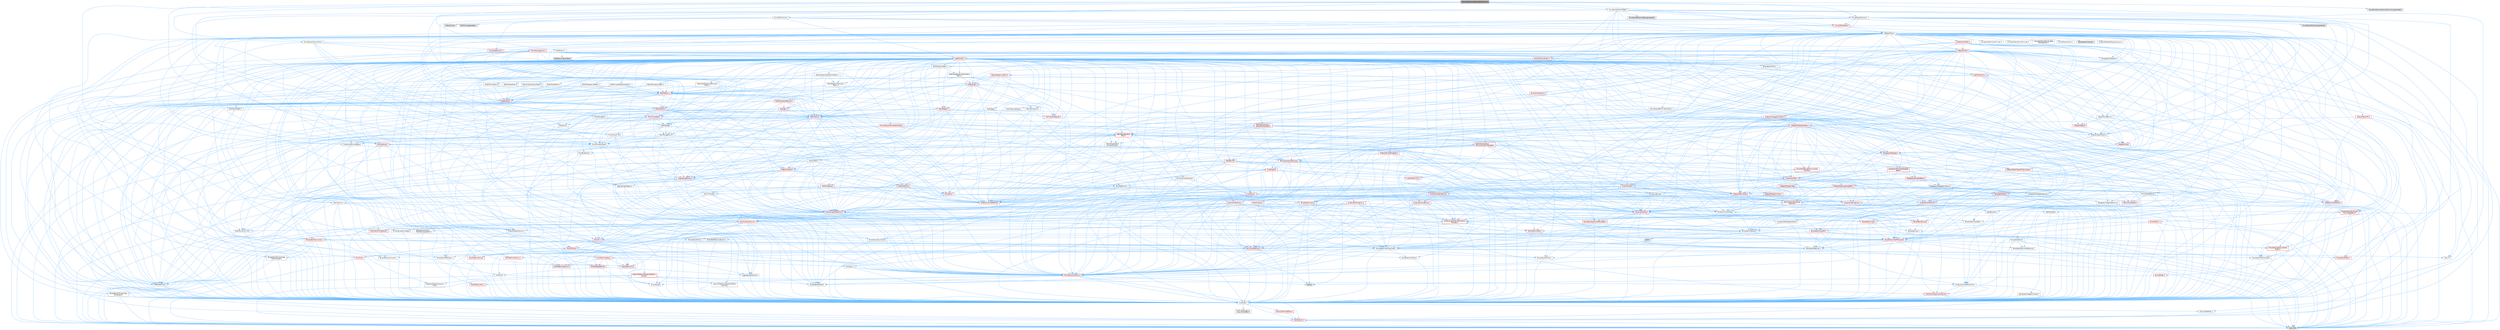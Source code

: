 digraph "MovieSceneCurveChannelCommon.h"
{
 // INTERACTIVE_SVG=YES
 // LATEX_PDF_SIZE
  bgcolor="transparent";
  edge [fontname=Helvetica,fontsize=10,labelfontname=Helvetica,labelfontsize=10];
  node [fontname=Helvetica,fontsize=10,shape=box,height=0.2,width=0.4];
  Node1 [id="Node000001",label="MovieSceneCurveChannelCommon.h",height=0.2,width=0.4,color="gray40", fillcolor="grey60", style="filled", fontcolor="black",tooltip=" "];
  Node1 -> Node2 [id="edge1_Node000001_Node000002",color="steelblue1",style="solid",tooltip=" "];
  Node2 [id="Node000002",label="Containers/EnumAsByte.h",height=0.2,width=0.4,color="grey40", fillcolor="white", style="filled",URL="$d6/d9a/EnumAsByte_8h.html",tooltip=" "];
  Node2 -> Node3 [id="edge2_Node000002_Node000003",color="steelblue1",style="solid",tooltip=" "];
  Node3 [id="Node000003",label="CoreTypes.h",height=0.2,width=0.4,color="grey40", fillcolor="white", style="filled",URL="$dc/dec/CoreTypes_8h.html",tooltip=" "];
  Node3 -> Node4 [id="edge3_Node000003_Node000004",color="steelblue1",style="solid",tooltip=" "];
  Node4 [id="Node000004",label="HAL/Platform.h",height=0.2,width=0.4,color="red", fillcolor="#FFF0F0", style="filled",URL="$d9/dd0/Platform_8h.html",tooltip=" "];
  Node4 -> Node7 [id="edge4_Node000004_Node000007",color="steelblue1",style="solid",tooltip=" "];
  Node7 [id="Node000007",label="type_traits",height=0.2,width=0.4,color="grey60", fillcolor="#E0E0E0", style="filled",tooltip=" "];
  Node3 -> Node14 [id="edge5_Node000003_Node000014",color="steelblue1",style="solid",tooltip=" "];
  Node14 [id="Node000014",label="ProfilingDebugging\l/UMemoryDefines.h",height=0.2,width=0.4,color="grey40", fillcolor="white", style="filled",URL="$d2/da2/UMemoryDefines_8h.html",tooltip=" "];
  Node3 -> Node15 [id="edge6_Node000003_Node000015",color="steelblue1",style="solid",tooltip=" "];
  Node15 [id="Node000015",label="Misc/CoreMiscDefines.h",height=0.2,width=0.4,color="red", fillcolor="#FFF0F0", style="filled",URL="$da/d38/CoreMiscDefines_8h.html",tooltip=" "];
  Node15 -> Node4 [id="edge7_Node000015_Node000004",color="steelblue1",style="solid",tooltip=" "];
  Node3 -> Node16 [id="edge8_Node000003_Node000016",color="steelblue1",style="solid",tooltip=" "];
  Node16 [id="Node000016",label="Misc/CoreDefines.h",height=0.2,width=0.4,color="grey40", fillcolor="white", style="filled",URL="$d3/dd2/CoreDefines_8h.html",tooltip=" "];
  Node2 -> Node17 [id="edge9_Node000002_Node000017",color="steelblue1",style="solid",tooltip=" "];
  Node17 [id="Node000017",label="Templates/IsPODType.h",height=0.2,width=0.4,color="grey40", fillcolor="white", style="filled",URL="$d7/db1/IsPODType_8h.html",tooltip=" "];
  Node17 -> Node3 [id="edge10_Node000017_Node000003",color="steelblue1",style="solid",tooltip=" "];
  Node2 -> Node18 [id="edge11_Node000002_Node000018",color="steelblue1",style="solid",tooltip=" "];
  Node18 [id="Node000018",label="Templates/TypeHash.h",height=0.2,width=0.4,color="grey40", fillcolor="white", style="filled",URL="$d1/d62/TypeHash_8h.html",tooltip=" "];
  Node18 -> Node3 [id="edge12_Node000018_Node000003",color="steelblue1",style="solid",tooltip=" "];
  Node18 -> Node19 [id="edge13_Node000018_Node000019",color="steelblue1",style="solid",tooltip=" "];
  Node19 [id="Node000019",label="Templates/Requires.h",height=0.2,width=0.4,color="grey40", fillcolor="white", style="filled",URL="$dc/d96/Requires_8h.html",tooltip=" "];
  Node19 -> Node20 [id="edge14_Node000019_Node000020",color="steelblue1",style="solid",tooltip=" "];
  Node20 [id="Node000020",label="Templates/EnableIf.h",height=0.2,width=0.4,color="grey40", fillcolor="white", style="filled",URL="$d7/d60/EnableIf_8h.html",tooltip=" "];
  Node20 -> Node3 [id="edge15_Node000020_Node000003",color="steelblue1",style="solid",tooltip=" "];
  Node19 -> Node7 [id="edge16_Node000019_Node000007",color="steelblue1",style="solid",tooltip=" "];
  Node18 -> Node21 [id="edge17_Node000018_Node000021",color="steelblue1",style="solid",tooltip=" "];
  Node21 [id="Node000021",label="Misc/Crc.h",height=0.2,width=0.4,color="red", fillcolor="#FFF0F0", style="filled",URL="$d4/dd2/Crc_8h.html",tooltip=" "];
  Node21 -> Node3 [id="edge18_Node000021_Node000003",color="steelblue1",style="solid",tooltip=" "];
  Node21 -> Node22 [id="edge19_Node000021_Node000022",color="steelblue1",style="solid",tooltip=" "];
  Node22 [id="Node000022",label="HAL/PlatformString.h",height=0.2,width=0.4,color="red", fillcolor="#FFF0F0", style="filled",URL="$db/db5/PlatformString_8h.html",tooltip=" "];
  Node22 -> Node3 [id="edge20_Node000022_Node000003",color="steelblue1",style="solid",tooltip=" "];
  Node21 -> Node24 [id="edge21_Node000021_Node000024",color="steelblue1",style="solid",tooltip=" "];
  Node24 [id="Node000024",label="Misc/AssertionMacros.h",height=0.2,width=0.4,color="red", fillcolor="#FFF0F0", style="filled",URL="$d0/dfa/AssertionMacros_8h.html",tooltip=" "];
  Node24 -> Node3 [id="edge22_Node000024_Node000003",color="steelblue1",style="solid",tooltip=" "];
  Node24 -> Node4 [id="edge23_Node000024_Node000004",color="steelblue1",style="solid",tooltip=" "];
  Node24 -> Node25 [id="edge24_Node000024_Node000025",color="steelblue1",style="solid",tooltip=" "];
  Node25 [id="Node000025",label="HAL/PlatformMisc.h",height=0.2,width=0.4,color="red", fillcolor="#FFF0F0", style="filled",URL="$d0/df5/PlatformMisc_8h.html",tooltip=" "];
  Node25 -> Node3 [id="edge25_Node000025_Node000003",color="steelblue1",style="solid",tooltip=" "];
  Node24 -> Node20 [id="edge26_Node000024_Node000020",color="steelblue1",style="solid",tooltip=" "];
  Node24 -> Node66 [id="edge27_Node000024_Node000066",color="steelblue1",style="solid",tooltip=" "];
  Node66 [id="Node000066",label="Misc/VarArgs.h",height=0.2,width=0.4,color="grey40", fillcolor="white", style="filled",URL="$d5/d6f/VarArgs_8h.html",tooltip=" "];
  Node66 -> Node3 [id="edge28_Node000066_Node000003",color="steelblue1",style="solid",tooltip=" "];
  Node24 -> Node72 [id="edge29_Node000024_Node000072",color="steelblue1",style="solid",tooltip=" "];
  Node72 [id="Node000072",label="atomic",height=0.2,width=0.4,color="grey60", fillcolor="#E0E0E0", style="filled",tooltip=" "];
  Node21 -> Node73 [id="edge30_Node000021_Node000073",color="steelblue1",style="solid",tooltip=" "];
  Node73 [id="Node000073",label="Misc/CString.h",height=0.2,width=0.4,color="red", fillcolor="#FFF0F0", style="filled",URL="$d2/d49/CString_8h.html",tooltip=" "];
  Node73 -> Node3 [id="edge31_Node000073_Node000003",color="steelblue1",style="solid",tooltip=" "];
  Node73 -> Node37 [id="edge32_Node000073_Node000037",color="steelblue1",style="solid",tooltip=" "];
  Node37 [id="Node000037",label="HAL/PlatformCrt.h",height=0.2,width=0.4,color="red", fillcolor="#FFF0F0", style="filled",URL="$d8/d75/PlatformCrt_8h.html",tooltip=" "];
  Node73 -> Node22 [id="edge33_Node000073_Node000022",color="steelblue1",style="solid",tooltip=" "];
  Node73 -> Node24 [id="edge34_Node000073_Node000024",color="steelblue1",style="solid",tooltip=" "];
  Node73 -> Node74 [id="edge35_Node000073_Node000074",color="steelblue1",style="solid",tooltip=" "];
  Node74 [id="Node000074",label="Misc/Char.h",height=0.2,width=0.4,color="red", fillcolor="#FFF0F0", style="filled",URL="$d0/d58/Char_8h.html",tooltip=" "];
  Node74 -> Node3 [id="edge36_Node000074_Node000003",color="steelblue1",style="solid",tooltip=" "];
  Node74 -> Node7 [id="edge37_Node000074_Node000007",color="steelblue1",style="solid",tooltip=" "];
  Node73 -> Node66 [id="edge38_Node000073_Node000066",color="steelblue1",style="solid",tooltip=" "];
  Node21 -> Node74 [id="edge39_Node000021_Node000074",color="steelblue1",style="solid",tooltip=" "];
  Node21 -> Node78 [id="edge40_Node000021_Node000078",color="steelblue1",style="solid",tooltip=" "];
  Node78 [id="Node000078",label="Templates/UnrealTypeTraits.h",height=0.2,width=0.4,color="grey40", fillcolor="white", style="filled",URL="$d2/d2d/UnrealTypeTraits_8h.html",tooltip=" "];
  Node78 -> Node3 [id="edge41_Node000078_Node000003",color="steelblue1",style="solid",tooltip=" "];
  Node78 -> Node79 [id="edge42_Node000078_Node000079",color="steelblue1",style="solid",tooltip=" "];
  Node79 [id="Node000079",label="Templates/IsPointer.h",height=0.2,width=0.4,color="grey40", fillcolor="white", style="filled",URL="$d7/d05/IsPointer_8h.html",tooltip=" "];
  Node79 -> Node3 [id="edge43_Node000079_Node000003",color="steelblue1",style="solid",tooltip=" "];
  Node78 -> Node24 [id="edge44_Node000078_Node000024",color="steelblue1",style="solid",tooltip=" "];
  Node78 -> Node80 [id="edge45_Node000078_Node000080",color="steelblue1",style="solid",tooltip=" "];
  Node80 [id="Node000080",label="Templates/AndOrNot.h",height=0.2,width=0.4,color="grey40", fillcolor="white", style="filled",URL="$db/d0a/AndOrNot_8h.html",tooltip=" "];
  Node80 -> Node3 [id="edge46_Node000080_Node000003",color="steelblue1",style="solid",tooltip=" "];
  Node78 -> Node20 [id="edge47_Node000078_Node000020",color="steelblue1",style="solid",tooltip=" "];
  Node78 -> Node81 [id="edge48_Node000078_Node000081",color="steelblue1",style="solid",tooltip=" "];
  Node81 [id="Node000081",label="Templates/IsArithmetic.h",height=0.2,width=0.4,color="grey40", fillcolor="white", style="filled",URL="$d2/d5d/IsArithmetic_8h.html",tooltip=" "];
  Node81 -> Node3 [id="edge49_Node000081_Node000003",color="steelblue1",style="solid",tooltip=" "];
  Node78 -> Node63 [id="edge50_Node000078_Node000063",color="steelblue1",style="solid",tooltip=" "];
  Node63 [id="Node000063",label="IsEnum.h",height=0.2,width=0.4,color="grey40", fillcolor="white", style="filled",URL="$d4/de5/IsEnum_8h.html",tooltip=" "];
  Node78 -> Node82 [id="edge51_Node000078_Node000082",color="steelblue1",style="solid",tooltip=" "];
  Node82 [id="Node000082",label="Templates/Models.h",height=0.2,width=0.4,color="red", fillcolor="#FFF0F0", style="filled",URL="$d3/d0c/Models_8h.html",tooltip=" "];
  Node78 -> Node17 [id="edge52_Node000078_Node000017",color="steelblue1",style="solid",tooltip=" "];
  Node78 -> Node83 [id="edge53_Node000078_Node000083",color="steelblue1",style="solid",tooltip=" "];
  Node83 [id="Node000083",label="Templates/IsUECoreType.h",height=0.2,width=0.4,color="grey40", fillcolor="white", style="filled",URL="$d1/db8/IsUECoreType_8h.html",tooltip=" "];
  Node83 -> Node3 [id="edge54_Node000083_Node000003",color="steelblue1",style="solid",tooltip=" "];
  Node83 -> Node7 [id="edge55_Node000083_Node000007",color="steelblue1",style="solid",tooltip=" "];
  Node78 -> Node84 [id="edge56_Node000078_Node000084",color="steelblue1",style="solid",tooltip=" "];
  Node84 [id="Node000084",label="Templates/IsTriviallyCopy\lConstructible.h",height=0.2,width=0.4,color="grey40", fillcolor="white", style="filled",URL="$d3/d78/IsTriviallyCopyConstructible_8h.html",tooltip=" "];
  Node84 -> Node3 [id="edge57_Node000084_Node000003",color="steelblue1",style="solid",tooltip=" "];
  Node84 -> Node7 [id="edge58_Node000084_Node000007",color="steelblue1",style="solid",tooltip=" "];
  Node18 -> Node85 [id="edge59_Node000018_Node000085",color="steelblue1",style="solid",tooltip=" "];
  Node85 [id="Node000085",label="stdint.h",height=0.2,width=0.4,color="grey60", fillcolor="#E0E0E0", style="filled",tooltip=" "];
  Node18 -> Node7 [id="edge60_Node000018_Node000007",color="steelblue1",style="solid",tooltip=" "];
  Node1 -> Node86 [id="edge61_Node000001_Node000086",color="steelblue1",style="solid",tooltip=" "];
  Node86 [id="Node000086",label="Curves/RichCurve.h",height=0.2,width=0.4,color="grey40", fillcolor="white", style="filled",URL="$d2/d61/RichCurve_8h.html",tooltip=" "];
  Node86 -> Node87 [id="edge62_Node000086_Node000087",color="steelblue1",style="solid",tooltip=" "];
  Node87 [id="Node000087",label="CoreMinimal.h",height=0.2,width=0.4,color="red", fillcolor="#FFF0F0", style="filled",URL="$d7/d67/CoreMinimal_8h.html",tooltip=" "];
  Node87 -> Node3 [id="edge63_Node000087_Node000003",color="steelblue1",style="solid",tooltip=" "];
  Node87 -> Node32 [id="edge64_Node000087_Node000032",color="steelblue1",style="solid",tooltip=" "];
  Node32 [id="Node000032",label="CoreFwd.h",height=0.2,width=0.4,color="grey40", fillcolor="white", style="filled",URL="$d1/d1e/CoreFwd_8h.html",tooltip=" "];
  Node32 -> Node3 [id="edge65_Node000032_Node000003",color="steelblue1",style="solid",tooltip=" "];
  Node32 -> Node33 [id="edge66_Node000032_Node000033",color="steelblue1",style="solid",tooltip=" "];
  Node33 [id="Node000033",label="Containers/ContainersFwd.h",height=0.2,width=0.4,color="grey40", fillcolor="white", style="filled",URL="$d4/d0a/ContainersFwd_8h.html",tooltip=" "];
  Node33 -> Node4 [id="edge67_Node000033_Node000004",color="steelblue1",style="solid",tooltip=" "];
  Node33 -> Node3 [id="edge68_Node000033_Node000003",color="steelblue1",style="solid",tooltip=" "];
  Node33 -> Node30 [id="edge69_Node000033_Node000030",color="steelblue1",style="solid",tooltip=" "];
  Node30 [id="Node000030",label="Traits/IsContiguousContainer.h",height=0.2,width=0.4,color="red", fillcolor="#FFF0F0", style="filled",URL="$d5/d3c/IsContiguousContainer_8h.html",tooltip=" "];
  Node30 -> Node3 [id="edge70_Node000030_Node000003",color="steelblue1",style="solid",tooltip=" "];
  Node32 -> Node34 [id="edge71_Node000032_Node000034",color="steelblue1",style="solid",tooltip=" "];
  Node34 [id="Node000034",label="Math/MathFwd.h",height=0.2,width=0.4,color="grey40", fillcolor="white", style="filled",URL="$d2/d10/MathFwd_8h.html",tooltip=" "];
  Node34 -> Node4 [id="edge72_Node000034_Node000004",color="steelblue1",style="solid",tooltip=" "];
  Node32 -> Node35 [id="edge73_Node000032_Node000035",color="steelblue1",style="solid",tooltip=" "];
  Node35 [id="Node000035",label="UObject/UObjectHierarchy\lFwd.h",height=0.2,width=0.4,color="grey40", fillcolor="white", style="filled",URL="$d3/d13/UObjectHierarchyFwd_8h.html",tooltip=" "];
  Node87 -> Node35 [id="edge74_Node000087_Node000035",color="steelblue1",style="solid",tooltip=" "];
  Node87 -> Node33 [id="edge75_Node000087_Node000033",color="steelblue1",style="solid",tooltip=" "];
  Node87 -> Node66 [id="edge76_Node000087_Node000066",color="steelblue1",style="solid",tooltip=" "];
  Node87 -> Node88 [id="edge77_Node000087_Node000088",color="steelblue1",style="solid",tooltip=" "];
  Node88 [id="Node000088",label="Logging/LogVerbosity.h",height=0.2,width=0.4,color="grey40", fillcolor="white", style="filled",URL="$d2/d8f/LogVerbosity_8h.html",tooltip=" "];
  Node88 -> Node3 [id="edge78_Node000088_Node000003",color="steelblue1",style="solid",tooltip=" "];
  Node87 -> Node89 [id="edge79_Node000087_Node000089",color="steelblue1",style="solid",tooltip=" "];
  Node89 [id="Node000089",label="Misc/OutputDevice.h",height=0.2,width=0.4,color="red", fillcolor="#FFF0F0", style="filled",URL="$d7/d32/OutputDevice_8h.html",tooltip=" "];
  Node89 -> Node32 [id="edge80_Node000089_Node000032",color="steelblue1",style="solid",tooltip=" "];
  Node89 -> Node3 [id="edge81_Node000089_Node000003",color="steelblue1",style="solid",tooltip=" "];
  Node89 -> Node88 [id="edge82_Node000089_Node000088",color="steelblue1",style="solid",tooltip=" "];
  Node89 -> Node66 [id="edge83_Node000089_Node000066",color="steelblue1",style="solid",tooltip=" "];
  Node87 -> Node37 [id="edge84_Node000087_Node000037",color="steelblue1",style="solid",tooltip=" "];
  Node87 -> Node25 [id="edge85_Node000087_Node000025",color="steelblue1",style="solid",tooltip=" "];
  Node87 -> Node24 [id="edge86_Node000087_Node000024",color="steelblue1",style="solid",tooltip=" "];
  Node87 -> Node79 [id="edge87_Node000087_Node000079",color="steelblue1",style="solid",tooltip=" "];
  Node87 -> Node90 [id="edge88_Node000087_Node000090",color="steelblue1",style="solid",tooltip=" "];
  Node90 [id="Node000090",label="HAL/PlatformMemory.h",height=0.2,width=0.4,color="red", fillcolor="#FFF0F0", style="filled",URL="$de/d68/PlatformMemory_8h.html",tooltip=" "];
  Node90 -> Node3 [id="edge89_Node000090_Node000003",color="steelblue1",style="solid",tooltip=" "];
  Node87 -> Node54 [id="edge90_Node000087_Node000054",color="steelblue1",style="solid",tooltip=" "];
  Node54 [id="Node000054",label="HAL/PlatformAtomics.h",height=0.2,width=0.4,color="red", fillcolor="#FFF0F0", style="filled",URL="$d3/d36/PlatformAtomics_8h.html",tooltip=" "];
  Node54 -> Node3 [id="edge91_Node000054_Node000003",color="steelblue1",style="solid",tooltip=" "];
  Node87 -> Node93 [id="edge92_Node000087_Node000093",color="steelblue1",style="solid",tooltip=" "];
  Node93 [id="Node000093",label="Misc/Exec.h",height=0.2,width=0.4,color="grey40", fillcolor="white", style="filled",URL="$de/ddb/Exec_8h.html",tooltip=" "];
  Node93 -> Node3 [id="edge93_Node000093_Node000003",color="steelblue1",style="solid",tooltip=" "];
  Node93 -> Node24 [id="edge94_Node000093_Node000024",color="steelblue1",style="solid",tooltip=" "];
  Node87 -> Node94 [id="edge95_Node000087_Node000094",color="steelblue1",style="solid",tooltip=" "];
  Node94 [id="Node000094",label="HAL/MemoryBase.h",height=0.2,width=0.4,color="red", fillcolor="#FFF0F0", style="filled",URL="$d6/d9f/MemoryBase_8h.html",tooltip=" "];
  Node94 -> Node3 [id="edge96_Node000094_Node000003",color="steelblue1",style="solid",tooltip=" "];
  Node94 -> Node54 [id="edge97_Node000094_Node000054",color="steelblue1",style="solid",tooltip=" "];
  Node94 -> Node37 [id="edge98_Node000094_Node000037",color="steelblue1",style="solid",tooltip=" "];
  Node94 -> Node93 [id="edge99_Node000094_Node000093",color="steelblue1",style="solid",tooltip=" "];
  Node94 -> Node89 [id="edge100_Node000094_Node000089",color="steelblue1",style="solid",tooltip=" "];
  Node87 -> Node101 [id="edge101_Node000087_Node000101",color="steelblue1",style="solid",tooltip=" "];
  Node101 [id="Node000101",label="HAL/UnrealMemory.h",height=0.2,width=0.4,color="red", fillcolor="#FFF0F0", style="filled",URL="$d9/d96/UnrealMemory_8h.html",tooltip=" "];
  Node101 -> Node3 [id="edge102_Node000101_Node000003",color="steelblue1",style="solid",tooltip=" "];
  Node101 -> Node94 [id="edge103_Node000101_Node000094",color="steelblue1",style="solid",tooltip=" "];
  Node101 -> Node90 [id="edge104_Node000101_Node000090",color="steelblue1",style="solid",tooltip=" "];
  Node101 -> Node79 [id="edge105_Node000101_Node000079",color="steelblue1",style="solid",tooltip=" "];
  Node87 -> Node81 [id="edge106_Node000087_Node000081",color="steelblue1",style="solid",tooltip=" "];
  Node87 -> Node80 [id="edge107_Node000087_Node000080",color="steelblue1",style="solid",tooltip=" "];
  Node87 -> Node17 [id="edge108_Node000087_Node000017",color="steelblue1",style="solid",tooltip=" "];
  Node87 -> Node83 [id="edge109_Node000087_Node000083",color="steelblue1",style="solid",tooltip=" "];
  Node87 -> Node84 [id="edge110_Node000087_Node000084",color="steelblue1",style="solid",tooltip=" "];
  Node87 -> Node78 [id="edge111_Node000087_Node000078",color="steelblue1",style="solid",tooltip=" "];
  Node87 -> Node20 [id="edge112_Node000087_Node000020",color="steelblue1",style="solid",tooltip=" "];
  Node87 -> Node103 [id="edge113_Node000087_Node000103",color="steelblue1",style="solid",tooltip=" "];
  Node103 [id="Node000103",label="Templates/RemoveReference.h",height=0.2,width=0.4,color="grey40", fillcolor="white", style="filled",URL="$da/dbe/RemoveReference_8h.html",tooltip=" "];
  Node103 -> Node3 [id="edge114_Node000103_Node000003",color="steelblue1",style="solid",tooltip=" "];
  Node87 -> Node104 [id="edge115_Node000087_Node000104",color="steelblue1",style="solid",tooltip=" "];
  Node104 [id="Node000104",label="Templates/IntegralConstant.h",height=0.2,width=0.4,color="grey40", fillcolor="white", style="filled",URL="$db/d1b/IntegralConstant_8h.html",tooltip=" "];
  Node104 -> Node3 [id="edge116_Node000104_Node000003",color="steelblue1",style="solid",tooltip=" "];
  Node87 -> Node105 [id="edge117_Node000087_Node000105",color="steelblue1",style="solid",tooltip=" "];
  Node105 [id="Node000105",label="Templates/IsClass.h",height=0.2,width=0.4,color="grey40", fillcolor="white", style="filled",URL="$db/dcb/IsClass_8h.html",tooltip=" "];
  Node105 -> Node3 [id="edge118_Node000105_Node000003",color="steelblue1",style="solid",tooltip=" "];
  Node87 -> Node106 [id="edge119_Node000087_Node000106",color="steelblue1",style="solid",tooltip=" "];
  Node106 [id="Node000106",label="Templates/TypeCompatible\lBytes.h",height=0.2,width=0.4,color="red", fillcolor="#FFF0F0", style="filled",URL="$df/d0a/TypeCompatibleBytes_8h.html",tooltip=" "];
  Node106 -> Node3 [id="edge120_Node000106_Node000003",color="steelblue1",style="solid",tooltip=" "];
  Node106 -> Node7 [id="edge121_Node000106_Node000007",color="steelblue1",style="solid",tooltip=" "];
  Node87 -> Node30 [id="edge122_Node000087_Node000030",color="steelblue1",style="solid",tooltip=" "];
  Node87 -> Node107 [id="edge123_Node000087_Node000107",color="steelblue1",style="solid",tooltip=" "];
  Node107 [id="Node000107",label="Templates/UnrealTemplate.h",height=0.2,width=0.4,color="red", fillcolor="#FFF0F0", style="filled",URL="$d4/d24/UnrealTemplate_8h.html",tooltip=" "];
  Node107 -> Node3 [id="edge124_Node000107_Node000003",color="steelblue1",style="solid",tooltip=" "];
  Node107 -> Node79 [id="edge125_Node000107_Node000079",color="steelblue1",style="solid",tooltip=" "];
  Node107 -> Node101 [id="edge126_Node000107_Node000101",color="steelblue1",style="solid",tooltip=" "];
  Node107 -> Node78 [id="edge127_Node000107_Node000078",color="steelblue1",style="solid",tooltip=" "];
  Node107 -> Node103 [id="edge128_Node000107_Node000103",color="steelblue1",style="solid",tooltip=" "];
  Node107 -> Node19 [id="edge129_Node000107_Node000019",color="steelblue1",style="solid",tooltip=" "];
  Node107 -> Node106 [id="edge130_Node000107_Node000106",color="steelblue1",style="solid",tooltip=" "];
  Node107 -> Node30 [id="edge131_Node000107_Node000030",color="steelblue1",style="solid",tooltip=" "];
  Node107 -> Node7 [id="edge132_Node000107_Node000007",color="steelblue1",style="solid",tooltip=" "];
  Node87 -> Node47 [id="edge133_Node000087_Node000047",color="steelblue1",style="solid",tooltip=" "];
  Node47 [id="Node000047",label="Math/NumericLimits.h",height=0.2,width=0.4,color="grey40", fillcolor="white", style="filled",URL="$df/d1b/NumericLimits_8h.html",tooltip=" "];
  Node47 -> Node3 [id="edge134_Node000047_Node000003",color="steelblue1",style="solid",tooltip=" "];
  Node87 -> Node111 [id="edge135_Node000087_Node000111",color="steelblue1",style="solid",tooltip=" "];
  Node111 [id="Node000111",label="HAL/PlatformMath.h",height=0.2,width=0.4,color="red", fillcolor="#FFF0F0", style="filled",URL="$dc/d53/PlatformMath_8h.html",tooltip=" "];
  Node111 -> Node3 [id="edge136_Node000111_Node000003",color="steelblue1",style="solid",tooltip=" "];
  Node87 -> Node100 [id="edge137_Node000087_Node000100",color="steelblue1",style="solid",tooltip=" "];
  Node100 [id="Node000100",label="Templates/IsTriviallyCopy\lAssignable.h",height=0.2,width=0.4,color="grey40", fillcolor="white", style="filled",URL="$d2/df2/IsTriviallyCopyAssignable_8h.html",tooltip=" "];
  Node100 -> Node3 [id="edge138_Node000100_Node000003",color="steelblue1",style="solid",tooltip=" "];
  Node100 -> Node7 [id="edge139_Node000100_Node000007",color="steelblue1",style="solid",tooltip=" "];
  Node87 -> Node119 [id="edge140_Node000087_Node000119",color="steelblue1",style="solid",tooltip=" "];
  Node119 [id="Node000119",label="Templates/MemoryOps.h",height=0.2,width=0.4,color="red", fillcolor="#FFF0F0", style="filled",URL="$db/dea/MemoryOps_8h.html",tooltip=" "];
  Node119 -> Node3 [id="edge141_Node000119_Node000003",color="steelblue1",style="solid",tooltip=" "];
  Node119 -> Node101 [id="edge142_Node000119_Node000101",color="steelblue1",style="solid",tooltip=" "];
  Node119 -> Node100 [id="edge143_Node000119_Node000100",color="steelblue1",style="solid",tooltip=" "];
  Node119 -> Node84 [id="edge144_Node000119_Node000084",color="steelblue1",style="solid",tooltip=" "];
  Node119 -> Node19 [id="edge145_Node000119_Node000019",color="steelblue1",style="solid",tooltip=" "];
  Node119 -> Node78 [id="edge146_Node000119_Node000078",color="steelblue1",style="solid",tooltip=" "];
  Node119 -> Node7 [id="edge147_Node000119_Node000007",color="steelblue1",style="solid",tooltip=" "];
  Node87 -> Node120 [id="edge148_Node000087_Node000120",color="steelblue1",style="solid",tooltip=" "];
  Node120 [id="Node000120",label="Containers/ContainerAllocation\lPolicies.h",height=0.2,width=0.4,color="red", fillcolor="#FFF0F0", style="filled",URL="$d7/dff/ContainerAllocationPolicies_8h.html",tooltip=" "];
  Node120 -> Node3 [id="edge149_Node000120_Node000003",color="steelblue1",style="solid",tooltip=" "];
  Node120 -> Node120 [id="edge150_Node000120_Node000120",color="steelblue1",style="solid",tooltip=" "];
  Node120 -> Node111 [id="edge151_Node000120_Node000111",color="steelblue1",style="solid",tooltip=" "];
  Node120 -> Node101 [id="edge152_Node000120_Node000101",color="steelblue1",style="solid",tooltip=" "];
  Node120 -> Node47 [id="edge153_Node000120_Node000047",color="steelblue1",style="solid",tooltip=" "];
  Node120 -> Node24 [id="edge154_Node000120_Node000024",color="steelblue1",style="solid",tooltip=" "];
  Node120 -> Node119 [id="edge155_Node000120_Node000119",color="steelblue1",style="solid",tooltip=" "];
  Node120 -> Node106 [id="edge156_Node000120_Node000106",color="steelblue1",style="solid",tooltip=" "];
  Node120 -> Node7 [id="edge157_Node000120_Node000007",color="steelblue1",style="solid",tooltip=" "];
  Node87 -> Node123 [id="edge158_Node000087_Node000123",color="steelblue1",style="solid",tooltip=" "];
  Node123 [id="Node000123",label="Templates/IsEnumClass.h",height=0.2,width=0.4,color="grey40", fillcolor="white", style="filled",URL="$d7/d15/IsEnumClass_8h.html",tooltip=" "];
  Node123 -> Node3 [id="edge159_Node000123_Node000003",color="steelblue1",style="solid",tooltip=" "];
  Node123 -> Node80 [id="edge160_Node000123_Node000080",color="steelblue1",style="solid",tooltip=" "];
  Node87 -> Node124 [id="edge161_Node000087_Node000124",color="steelblue1",style="solid",tooltip=" "];
  Node124 [id="Node000124",label="HAL/PlatformProperties.h",height=0.2,width=0.4,color="red", fillcolor="#FFF0F0", style="filled",URL="$d9/db0/PlatformProperties_8h.html",tooltip=" "];
  Node124 -> Node3 [id="edge162_Node000124_Node000003",color="steelblue1",style="solid",tooltip=" "];
  Node87 -> Node127 [id="edge163_Node000087_Node000127",color="steelblue1",style="solid",tooltip=" "];
  Node127 [id="Node000127",label="Misc/EngineVersionBase.h",height=0.2,width=0.4,color="grey40", fillcolor="white", style="filled",URL="$d5/d2b/EngineVersionBase_8h.html",tooltip=" "];
  Node127 -> Node3 [id="edge164_Node000127_Node000003",color="steelblue1",style="solid",tooltip=" "];
  Node87 -> Node128 [id="edge165_Node000087_Node000128",color="steelblue1",style="solid",tooltip=" "];
  Node128 [id="Node000128",label="Internationalization\l/TextNamespaceFwd.h",height=0.2,width=0.4,color="grey40", fillcolor="white", style="filled",URL="$d8/d97/TextNamespaceFwd_8h.html",tooltip=" "];
  Node128 -> Node3 [id="edge166_Node000128_Node000003",color="steelblue1",style="solid",tooltip=" "];
  Node87 -> Node129 [id="edge167_Node000087_Node000129",color="steelblue1",style="solid",tooltip=" "];
  Node129 [id="Node000129",label="Serialization/Archive.h",height=0.2,width=0.4,color="red", fillcolor="#FFF0F0", style="filled",URL="$d7/d3b/Archive_8h.html",tooltip=" "];
  Node129 -> Node32 [id="edge168_Node000129_Node000032",color="steelblue1",style="solid",tooltip=" "];
  Node129 -> Node3 [id="edge169_Node000129_Node000003",color="steelblue1",style="solid",tooltip=" "];
  Node129 -> Node124 [id="edge170_Node000129_Node000124",color="steelblue1",style="solid",tooltip=" "];
  Node129 -> Node128 [id="edge171_Node000129_Node000128",color="steelblue1",style="solid",tooltip=" "];
  Node129 -> Node34 [id="edge172_Node000129_Node000034",color="steelblue1",style="solid",tooltip=" "];
  Node129 -> Node24 [id="edge173_Node000129_Node000024",color="steelblue1",style="solid",tooltip=" "];
  Node129 -> Node127 [id="edge174_Node000129_Node000127",color="steelblue1",style="solid",tooltip=" "];
  Node129 -> Node66 [id="edge175_Node000129_Node000066",color="steelblue1",style="solid",tooltip=" "];
  Node129 -> Node20 [id="edge176_Node000129_Node000020",color="steelblue1",style="solid",tooltip=" "];
  Node129 -> Node123 [id="edge177_Node000129_Node000123",color="steelblue1",style="solid",tooltip=" "];
  Node129 -> Node107 [id="edge178_Node000129_Node000107",color="steelblue1",style="solid",tooltip=" "];
  Node129 -> Node132 [id="edge179_Node000129_Node000132",color="steelblue1",style="solid",tooltip=" "];
  Node132 [id="Node000132",label="UObject/ObjectVersion.h",height=0.2,width=0.4,color="grey40", fillcolor="white", style="filled",URL="$da/d63/ObjectVersion_8h.html",tooltip=" "];
  Node132 -> Node3 [id="edge180_Node000132_Node000003",color="steelblue1",style="solid",tooltip=" "];
  Node87 -> Node133 [id="edge181_Node000087_Node000133",color="steelblue1",style="solid",tooltip=" "];
  Node133 [id="Node000133",label="Templates/Less.h",height=0.2,width=0.4,color="grey40", fillcolor="white", style="filled",URL="$de/dc8/Less_8h.html",tooltip=" "];
  Node133 -> Node3 [id="edge182_Node000133_Node000003",color="steelblue1",style="solid",tooltip=" "];
  Node133 -> Node107 [id="edge183_Node000133_Node000107",color="steelblue1",style="solid",tooltip=" "];
  Node87 -> Node134 [id="edge184_Node000087_Node000134",color="steelblue1",style="solid",tooltip=" "];
  Node134 [id="Node000134",label="Templates/Sorting.h",height=0.2,width=0.4,color="red", fillcolor="#FFF0F0", style="filled",URL="$d3/d9e/Sorting_8h.html",tooltip=" "];
  Node134 -> Node3 [id="edge185_Node000134_Node000003",color="steelblue1",style="solid",tooltip=" "];
  Node134 -> Node111 [id="edge186_Node000134_Node000111",color="steelblue1",style="solid",tooltip=" "];
  Node134 -> Node133 [id="edge187_Node000134_Node000133",color="steelblue1",style="solid",tooltip=" "];
  Node87 -> Node74 [id="edge188_Node000087_Node000074",color="steelblue1",style="solid",tooltip=" "];
  Node87 -> Node145 [id="edge189_Node000087_Node000145",color="steelblue1",style="solid",tooltip=" "];
  Node145 [id="Node000145",label="GenericPlatform/GenericPlatform\lStricmp.h",height=0.2,width=0.4,color="grey40", fillcolor="white", style="filled",URL="$d2/d86/GenericPlatformStricmp_8h.html",tooltip=" "];
  Node145 -> Node3 [id="edge190_Node000145_Node000003",color="steelblue1",style="solid",tooltip=" "];
  Node87 -> Node146 [id="edge191_Node000087_Node000146",color="steelblue1",style="solid",tooltip=" "];
  Node146 [id="Node000146",label="GenericPlatform/GenericPlatform\lString.h",height=0.2,width=0.4,color="red", fillcolor="#FFF0F0", style="filled",URL="$dd/d20/GenericPlatformString_8h.html",tooltip=" "];
  Node146 -> Node3 [id="edge192_Node000146_Node000003",color="steelblue1",style="solid",tooltip=" "];
  Node146 -> Node145 [id="edge193_Node000146_Node000145",color="steelblue1",style="solid",tooltip=" "];
  Node146 -> Node20 [id="edge194_Node000146_Node000020",color="steelblue1",style="solid",tooltip=" "];
  Node146 -> Node7 [id="edge195_Node000146_Node000007",color="steelblue1",style="solid",tooltip=" "];
  Node87 -> Node22 [id="edge196_Node000087_Node000022",color="steelblue1",style="solid",tooltip=" "];
  Node87 -> Node73 [id="edge197_Node000087_Node000073",color="steelblue1",style="solid",tooltip=" "];
  Node87 -> Node21 [id="edge198_Node000087_Node000021",color="steelblue1",style="solid",tooltip=" "];
  Node87 -> Node144 [id="edge199_Node000087_Node000144",color="steelblue1",style="solid",tooltip=" "];
  Node144 [id="Node000144",label="Math/UnrealMathUtility.h",height=0.2,width=0.4,color="red", fillcolor="#FFF0F0", style="filled",URL="$db/db8/UnrealMathUtility_8h.html",tooltip=" "];
  Node144 -> Node3 [id="edge200_Node000144_Node000003",color="steelblue1",style="solid",tooltip=" "];
  Node144 -> Node24 [id="edge201_Node000144_Node000024",color="steelblue1",style="solid",tooltip=" "];
  Node144 -> Node111 [id="edge202_Node000144_Node000111",color="steelblue1",style="solid",tooltip=" "];
  Node144 -> Node34 [id="edge203_Node000144_Node000034",color="steelblue1",style="solid",tooltip=" "];
  Node144 -> Node19 [id="edge204_Node000144_Node000019",color="steelblue1",style="solid",tooltip=" "];
  Node87 -> Node149 [id="edge205_Node000087_Node000149",color="steelblue1",style="solid",tooltip=" "];
  Node149 [id="Node000149",label="Containers/UnrealString.h",height=0.2,width=0.4,color="red", fillcolor="#FFF0F0", style="filled",URL="$d5/dba/UnrealString_8h.html",tooltip=" "];
  Node87 -> Node153 [id="edge206_Node000087_Node000153",color="steelblue1",style="solid",tooltip=" "];
  Node153 [id="Node000153",label="Containers/Array.h",height=0.2,width=0.4,color="red", fillcolor="#FFF0F0", style="filled",URL="$df/dd0/Array_8h.html",tooltip=" "];
  Node153 -> Node3 [id="edge207_Node000153_Node000003",color="steelblue1",style="solid",tooltip=" "];
  Node153 -> Node24 [id="edge208_Node000153_Node000024",color="steelblue1",style="solid",tooltip=" "];
  Node153 -> Node101 [id="edge209_Node000153_Node000101",color="steelblue1",style="solid",tooltip=" "];
  Node153 -> Node78 [id="edge210_Node000153_Node000078",color="steelblue1",style="solid",tooltip=" "];
  Node153 -> Node107 [id="edge211_Node000153_Node000107",color="steelblue1",style="solid",tooltip=" "];
  Node153 -> Node120 [id="edge212_Node000153_Node000120",color="steelblue1",style="solid",tooltip=" "];
  Node153 -> Node129 [id="edge213_Node000153_Node000129",color="steelblue1",style="solid",tooltip=" "];
  Node153 -> Node171 [id="edge214_Node000153_Node000171",color="steelblue1",style="solid",tooltip=" "];
  Node171 [id="Node000171",label="Concepts/GetTypeHashable.h",height=0.2,width=0.4,color="grey40", fillcolor="white", style="filled",URL="$d3/da2/GetTypeHashable_8h.html",tooltip=" "];
  Node171 -> Node3 [id="edge215_Node000171_Node000003",color="steelblue1",style="solid",tooltip=" "];
  Node171 -> Node18 [id="edge216_Node000171_Node000018",color="steelblue1",style="solid",tooltip=" "];
  Node153 -> Node137 [id="edge217_Node000153_Node000137",color="steelblue1",style="solid",tooltip=" "];
  Node137 [id="Node000137",label="Templates/Invoke.h",height=0.2,width=0.4,color="red", fillcolor="#FFF0F0", style="filled",URL="$d7/deb/Invoke_8h.html",tooltip=" "];
  Node137 -> Node3 [id="edge218_Node000137_Node000003",color="steelblue1",style="solid",tooltip=" "];
  Node137 -> Node107 [id="edge219_Node000137_Node000107",color="steelblue1",style="solid",tooltip=" "];
  Node137 -> Node7 [id="edge220_Node000137_Node000007",color="steelblue1",style="solid",tooltip=" "];
  Node153 -> Node133 [id="edge221_Node000153_Node000133",color="steelblue1",style="solid",tooltip=" "];
  Node153 -> Node19 [id="edge222_Node000153_Node000019",color="steelblue1",style="solid",tooltip=" "];
  Node153 -> Node134 [id="edge223_Node000153_Node000134",color="steelblue1",style="solid",tooltip=" "];
  Node153 -> Node173 [id="edge224_Node000153_Node000173",color="steelblue1",style="solid",tooltip=" "];
  Node173 [id="Node000173",label="Templates/AlignmentTemplates.h",height=0.2,width=0.4,color="red", fillcolor="#FFF0F0", style="filled",URL="$dd/d32/AlignmentTemplates_8h.html",tooltip=" "];
  Node173 -> Node3 [id="edge225_Node000173_Node000003",color="steelblue1",style="solid",tooltip=" "];
  Node173 -> Node79 [id="edge226_Node000173_Node000079",color="steelblue1",style="solid",tooltip=" "];
  Node153 -> Node7 [id="edge227_Node000153_Node000007",color="steelblue1",style="solid",tooltip=" "];
  Node87 -> Node174 [id="edge228_Node000087_Node000174",color="steelblue1",style="solid",tooltip=" "];
  Node174 [id="Node000174",label="Misc/FrameNumber.h",height=0.2,width=0.4,color="grey40", fillcolor="white", style="filled",URL="$dd/dbd/FrameNumber_8h.html",tooltip=" "];
  Node174 -> Node3 [id="edge229_Node000174_Node000003",color="steelblue1",style="solid",tooltip=" "];
  Node174 -> Node47 [id="edge230_Node000174_Node000047",color="steelblue1",style="solid",tooltip=" "];
  Node174 -> Node144 [id="edge231_Node000174_Node000144",color="steelblue1",style="solid",tooltip=" "];
  Node174 -> Node20 [id="edge232_Node000174_Node000020",color="steelblue1",style="solid",tooltip=" "];
  Node174 -> Node78 [id="edge233_Node000174_Node000078",color="steelblue1",style="solid",tooltip=" "];
  Node87 -> Node175 [id="edge234_Node000087_Node000175",color="steelblue1",style="solid",tooltip=" "];
  Node175 [id="Node000175",label="Misc/Timespan.h",height=0.2,width=0.4,color="grey40", fillcolor="white", style="filled",URL="$da/dd9/Timespan_8h.html",tooltip=" "];
  Node175 -> Node3 [id="edge235_Node000175_Node000003",color="steelblue1",style="solid",tooltip=" "];
  Node175 -> Node176 [id="edge236_Node000175_Node000176",color="steelblue1",style="solid",tooltip=" "];
  Node176 [id="Node000176",label="Math/Interval.h",height=0.2,width=0.4,color="grey40", fillcolor="white", style="filled",URL="$d1/d55/Interval_8h.html",tooltip=" "];
  Node176 -> Node3 [id="edge237_Node000176_Node000003",color="steelblue1",style="solid",tooltip=" "];
  Node176 -> Node81 [id="edge238_Node000176_Node000081",color="steelblue1",style="solid",tooltip=" "];
  Node176 -> Node78 [id="edge239_Node000176_Node000078",color="steelblue1",style="solid",tooltip=" "];
  Node176 -> Node47 [id="edge240_Node000176_Node000047",color="steelblue1",style="solid",tooltip=" "];
  Node176 -> Node144 [id="edge241_Node000176_Node000144",color="steelblue1",style="solid",tooltip=" "];
  Node175 -> Node144 [id="edge242_Node000175_Node000144",color="steelblue1",style="solid",tooltip=" "];
  Node175 -> Node24 [id="edge243_Node000175_Node000024",color="steelblue1",style="solid",tooltip=" "];
  Node87 -> Node177 [id="edge244_Node000087_Node000177",color="steelblue1",style="solid",tooltip=" "];
  Node177 [id="Node000177",label="Containers/StringConv.h",height=0.2,width=0.4,color="red", fillcolor="#FFF0F0", style="filled",URL="$d3/ddf/StringConv_8h.html",tooltip=" "];
  Node177 -> Node3 [id="edge245_Node000177_Node000003",color="steelblue1",style="solid",tooltip=" "];
  Node177 -> Node24 [id="edge246_Node000177_Node000024",color="steelblue1",style="solid",tooltip=" "];
  Node177 -> Node120 [id="edge247_Node000177_Node000120",color="steelblue1",style="solid",tooltip=" "];
  Node177 -> Node153 [id="edge248_Node000177_Node000153",color="steelblue1",style="solid",tooltip=" "];
  Node177 -> Node73 [id="edge249_Node000177_Node000073",color="steelblue1",style="solid",tooltip=" "];
  Node177 -> Node178 [id="edge250_Node000177_Node000178",color="steelblue1",style="solid",tooltip=" "];
  Node178 [id="Node000178",label="Templates/IsArray.h",height=0.2,width=0.4,color="grey40", fillcolor="white", style="filled",URL="$d8/d8d/IsArray_8h.html",tooltip=" "];
  Node178 -> Node3 [id="edge251_Node000178_Node000003",color="steelblue1",style="solid",tooltip=" "];
  Node177 -> Node107 [id="edge252_Node000177_Node000107",color="steelblue1",style="solid",tooltip=" "];
  Node177 -> Node78 [id="edge253_Node000177_Node000078",color="steelblue1",style="solid",tooltip=" "];
  Node177 -> Node30 [id="edge254_Node000177_Node000030",color="steelblue1",style="solid",tooltip=" "];
  Node177 -> Node7 [id="edge255_Node000177_Node000007",color="steelblue1",style="solid",tooltip=" "];
  Node87 -> Node179 [id="edge256_Node000087_Node000179",color="steelblue1",style="solid",tooltip=" "];
  Node179 [id="Node000179",label="UObject/UnrealNames.h",height=0.2,width=0.4,color="red", fillcolor="#FFF0F0", style="filled",URL="$d8/db1/UnrealNames_8h.html",tooltip=" "];
  Node179 -> Node3 [id="edge257_Node000179_Node000003",color="steelblue1",style="solid",tooltip=" "];
  Node87 -> Node181 [id="edge258_Node000087_Node000181",color="steelblue1",style="solid",tooltip=" "];
  Node181 [id="Node000181",label="UObject/NameTypes.h",height=0.2,width=0.4,color="red", fillcolor="#FFF0F0", style="filled",URL="$d6/d35/NameTypes_8h.html",tooltip=" "];
  Node181 -> Node3 [id="edge259_Node000181_Node000003",color="steelblue1",style="solid",tooltip=" "];
  Node181 -> Node24 [id="edge260_Node000181_Node000024",color="steelblue1",style="solid",tooltip=" "];
  Node181 -> Node101 [id="edge261_Node000181_Node000101",color="steelblue1",style="solid",tooltip=" "];
  Node181 -> Node78 [id="edge262_Node000181_Node000078",color="steelblue1",style="solid",tooltip=" "];
  Node181 -> Node107 [id="edge263_Node000181_Node000107",color="steelblue1",style="solid",tooltip=" "];
  Node181 -> Node149 [id="edge264_Node000181_Node000149",color="steelblue1",style="solid",tooltip=" "];
  Node181 -> Node182 [id="edge265_Node000181_Node000182",color="steelblue1",style="solid",tooltip=" "];
  Node182 [id="Node000182",label="HAL/CriticalSection.h",height=0.2,width=0.4,color="red", fillcolor="#FFF0F0", style="filled",URL="$d6/d90/CriticalSection_8h.html",tooltip=" "];
  Node181 -> Node177 [id="edge266_Node000181_Node000177",color="steelblue1",style="solid",tooltip=" "];
  Node181 -> Node27 [id="edge267_Node000181_Node000027",color="steelblue1",style="solid",tooltip=" "];
  Node27 [id="Node000027",label="Containers/StringFwd.h",height=0.2,width=0.4,color="red", fillcolor="#FFF0F0", style="filled",URL="$df/d37/StringFwd_8h.html",tooltip=" "];
  Node27 -> Node3 [id="edge268_Node000027_Node000003",color="steelblue1",style="solid",tooltip=" "];
  Node27 -> Node30 [id="edge269_Node000027_Node000030",color="steelblue1",style="solid",tooltip=" "];
  Node181 -> Node179 [id="edge270_Node000181_Node000179",color="steelblue1",style="solid",tooltip=" "];
  Node87 -> Node189 [id="edge271_Node000087_Node000189",color="steelblue1",style="solid",tooltip=" "];
  Node189 [id="Node000189",label="Misc/Parse.h",height=0.2,width=0.4,color="red", fillcolor="#FFF0F0", style="filled",URL="$dc/d71/Parse_8h.html",tooltip=" "];
  Node189 -> Node27 [id="edge272_Node000189_Node000027",color="steelblue1",style="solid",tooltip=" "];
  Node189 -> Node149 [id="edge273_Node000189_Node000149",color="steelblue1",style="solid",tooltip=" "];
  Node189 -> Node3 [id="edge274_Node000189_Node000003",color="steelblue1",style="solid",tooltip=" "];
  Node189 -> Node37 [id="edge275_Node000189_Node000037",color="steelblue1",style="solid",tooltip=" "];
  Node189 -> Node49 [id="edge276_Node000189_Node000049",color="steelblue1",style="solid",tooltip=" "];
  Node49 [id="Node000049",label="Misc/EnumClassFlags.h",height=0.2,width=0.4,color="grey40", fillcolor="white", style="filled",URL="$d8/de7/EnumClassFlags_8h.html",tooltip=" "];
  Node189 -> Node190 [id="edge277_Node000189_Node000190",color="steelblue1",style="solid",tooltip=" "];
  Node190 [id="Node000190",label="Templates/Function.h",height=0.2,width=0.4,color="red", fillcolor="#FFF0F0", style="filled",URL="$df/df5/Function_8h.html",tooltip=" "];
  Node190 -> Node3 [id="edge278_Node000190_Node000003",color="steelblue1",style="solid",tooltip=" "];
  Node190 -> Node24 [id="edge279_Node000190_Node000024",color="steelblue1",style="solid",tooltip=" "];
  Node190 -> Node101 [id="edge280_Node000190_Node000101",color="steelblue1",style="solid",tooltip=" "];
  Node190 -> Node78 [id="edge281_Node000190_Node000078",color="steelblue1",style="solid",tooltip=" "];
  Node190 -> Node137 [id="edge282_Node000190_Node000137",color="steelblue1",style="solid",tooltip=" "];
  Node190 -> Node107 [id="edge283_Node000190_Node000107",color="steelblue1",style="solid",tooltip=" "];
  Node190 -> Node19 [id="edge284_Node000190_Node000019",color="steelblue1",style="solid",tooltip=" "];
  Node190 -> Node144 [id="edge285_Node000190_Node000144",color="steelblue1",style="solid",tooltip=" "];
  Node190 -> Node7 [id="edge286_Node000190_Node000007",color="steelblue1",style="solid",tooltip=" "];
  Node87 -> Node173 [id="edge287_Node000087_Node000173",color="steelblue1",style="solid",tooltip=" "];
  Node87 -> Node192 [id="edge288_Node000087_Node000192",color="steelblue1",style="solid",tooltip=" "];
  Node192 [id="Node000192",label="Misc/StructBuilder.h",height=0.2,width=0.4,color="grey40", fillcolor="white", style="filled",URL="$d9/db3/StructBuilder_8h.html",tooltip=" "];
  Node192 -> Node3 [id="edge289_Node000192_Node000003",color="steelblue1",style="solid",tooltip=" "];
  Node192 -> Node144 [id="edge290_Node000192_Node000144",color="steelblue1",style="solid",tooltip=" "];
  Node192 -> Node173 [id="edge291_Node000192_Node000173",color="steelblue1",style="solid",tooltip=" "];
  Node87 -> Node113 [id="edge292_Node000087_Node000113",color="steelblue1",style="solid",tooltip=" "];
  Node113 [id="Node000113",label="Templates/Decay.h",height=0.2,width=0.4,color="grey40", fillcolor="white", style="filled",URL="$dd/d0f/Decay_8h.html",tooltip=" "];
  Node113 -> Node3 [id="edge293_Node000113_Node000003",color="steelblue1",style="solid",tooltip=" "];
  Node113 -> Node103 [id="edge294_Node000113_Node000103",color="steelblue1",style="solid",tooltip=" "];
  Node113 -> Node7 [id="edge295_Node000113_Node000007",color="steelblue1",style="solid",tooltip=" "];
  Node87 -> Node193 [id="edge296_Node000087_Node000193",color="steelblue1",style="solid",tooltip=" "];
  Node193 [id="Node000193",label="Templates/PointerIsConvertible\lFromTo.h",height=0.2,width=0.4,color="red", fillcolor="#FFF0F0", style="filled",URL="$d6/d65/PointerIsConvertibleFromTo_8h.html",tooltip=" "];
  Node193 -> Node3 [id="edge297_Node000193_Node000003",color="steelblue1",style="solid",tooltip=" "];
  Node193 -> Node7 [id="edge298_Node000193_Node000007",color="steelblue1",style="solid",tooltip=" "];
  Node87 -> Node137 [id="edge299_Node000087_Node000137",color="steelblue1",style="solid",tooltip=" "];
  Node87 -> Node190 [id="edge300_Node000087_Node000190",color="steelblue1",style="solid",tooltip=" "];
  Node87 -> Node18 [id="edge301_Node000087_Node000018",color="steelblue1",style="solid",tooltip=" "];
  Node87 -> Node194 [id="edge302_Node000087_Node000194",color="steelblue1",style="solid",tooltip=" "];
  Node194 [id="Node000194",label="Containers/ScriptArray.h",height=0.2,width=0.4,color="red", fillcolor="#FFF0F0", style="filled",URL="$dc/daf/ScriptArray_8h.html",tooltip=" "];
  Node194 -> Node3 [id="edge303_Node000194_Node000003",color="steelblue1",style="solid",tooltip=" "];
  Node194 -> Node24 [id="edge304_Node000194_Node000024",color="steelblue1",style="solid",tooltip=" "];
  Node194 -> Node101 [id="edge305_Node000194_Node000101",color="steelblue1",style="solid",tooltip=" "];
  Node194 -> Node120 [id="edge306_Node000194_Node000120",color="steelblue1",style="solid",tooltip=" "];
  Node194 -> Node153 [id="edge307_Node000194_Node000153",color="steelblue1",style="solid",tooltip=" "];
  Node87 -> Node195 [id="edge308_Node000087_Node000195",color="steelblue1",style="solid",tooltip=" "];
  Node195 [id="Node000195",label="Containers/BitArray.h",height=0.2,width=0.4,color="red", fillcolor="#FFF0F0", style="filled",URL="$d1/de4/BitArray_8h.html",tooltip=" "];
  Node195 -> Node120 [id="edge309_Node000195_Node000120",color="steelblue1",style="solid",tooltip=" "];
  Node195 -> Node3 [id="edge310_Node000195_Node000003",color="steelblue1",style="solid",tooltip=" "];
  Node195 -> Node54 [id="edge311_Node000195_Node000054",color="steelblue1",style="solid",tooltip=" "];
  Node195 -> Node101 [id="edge312_Node000195_Node000101",color="steelblue1",style="solid",tooltip=" "];
  Node195 -> Node144 [id="edge313_Node000195_Node000144",color="steelblue1",style="solid",tooltip=" "];
  Node195 -> Node24 [id="edge314_Node000195_Node000024",color="steelblue1",style="solid",tooltip=" "];
  Node195 -> Node49 [id="edge315_Node000195_Node000049",color="steelblue1",style="solid",tooltip=" "];
  Node195 -> Node129 [id="edge316_Node000195_Node000129",color="steelblue1",style="solid",tooltip=" "];
  Node195 -> Node20 [id="edge317_Node000195_Node000020",color="steelblue1",style="solid",tooltip=" "];
  Node195 -> Node137 [id="edge318_Node000195_Node000137",color="steelblue1",style="solid",tooltip=" "];
  Node195 -> Node107 [id="edge319_Node000195_Node000107",color="steelblue1",style="solid",tooltip=" "];
  Node195 -> Node78 [id="edge320_Node000195_Node000078",color="steelblue1",style="solid",tooltip=" "];
  Node87 -> Node196 [id="edge321_Node000087_Node000196",color="steelblue1",style="solid",tooltip=" "];
  Node196 [id="Node000196",label="Containers/SparseArray.h",height=0.2,width=0.4,color="red", fillcolor="#FFF0F0", style="filled",URL="$d5/dbf/SparseArray_8h.html",tooltip=" "];
  Node196 -> Node3 [id="edge322_Node000196_Node000003",color="steelblue1",style="solid",tooltip=" "];
  Node196 -> Node24 [id="edge323_Node000196_Node000024",color="steelblue1",style="solid",tooltip=" "];
  Node196 -> Node101 [id="edge324_Node000196_Node000101",color="steelblue1",style="solid",tooltip=" "];
  Node196 -> Node78 [id="edge325_Node000196_Node000078",color="steelblue1",style="solid",tooltip=" "];
  Node196 -> Node107 [id="edge326_Node000196_Node000107",color="steelblue1",style="solid",tooltip=" "];
  Node196 -> Node120 [id="edge327_Node000196_Node000120",color="steelblue1",style="solid",tooltip=" "];
  Node196 -> Node133 [id="edge328_Node000196_Node000133",color="steelblue1",style="solid",tooltip=" "];
  Node196 -> Node153 [id="edge329_Node000196_Node000153",color="steelblue1",style="solid",tooltip=" "];
  Node196 -> Node144 [id="edge330_Node000196_Node000144",color="steelblue1",style="solid",tooltip=" "];
  Node196 -> Node194 [id="edge331_Node000196_Node000194",color="steelblue1",style="solid",tooltip=" "];
  Node196 -> Node195 [id="edge332_Node000196_Node000195",color="steelblue1",style="solid",tooltip=" "];
  Node196 -> Node197 [id="edge333_Node000196_Node000197",color="steelblue1",style="solid",tooltip=" "];
  Node197 [id="Node000197",label="Serialization/Structured\lArchive.h",height=0.2,width=0.4,color="red", fillcolor="#FFF0F0", style="filled",URL="$d9/d1e/StructuredArchive_8h.html",tooltip=" "];
  Node197 -> Node153 [id="edge334_Node000197_Node000153",color="steelblue1",style="solid",tooltip=" "];
  Node197 -> Node120 [id="edge335_Node000197_Node000120",color="steelblue1",style="solid",tooltip=" "];
  Node197 -> Node3 [id="edge336_Node000197_Node000003",color="steelblue1",style="solid",tooltip=" "];
  Node197 -> Node129 [id="edge337_Node000197_Node000129",color="steelblue1",style="solid",tooltip=" "];
  Node197 -> Node201 [id="edge338_Node000197_Node000201",color="steelblue1",style="solid",tooltip=" "];
  Node201 [id="Node000201",label="Serialization/Structured\lArchiveAdapters.h",height=0.2,width=0.4,color="red", fillcolor="#FFF0F0", style="filled",URL="$d3/de1/StructuredArchiveAdapters_8h.html",tooltip=" "];
  Node201 -> Node3 [id="edge339_Node000201_Node000003",color="steelblue1",style="solid",tooltip=" "];
  Node201 -> Node82 [id="edge340_Node000201_Node000082",color="steelblue1",style="solid",tooltip=" "];
  Node201 -> Node208 [id="edge341_Node000201_Node000208",color="steelblue1",style="solid",tooltip=" "];
  Node208 [id="Node000208",label="Templates/UniqueObj.h",height=0.2,width=0.4,color="grey40", fillcolor="white", style="filled",URL="$da/d95/UniqueObj_8h.html",tooltip=" "];
  Node208 -> Node3 [id="edge342_Node000208_Node000003",color="steelblue1",style="solid",tooltip=" "];
  Node208 -> Node209 [id="edge343_Node000208_Node000209",color="steelblue1",style="solid",tooltip=" "];
  Node209 [id="Node000209",label="Templates/UniquePtr.h",height=0.2,width=0.4,color="red", fillcolor="#FFF0F0", style="filled",URL="$de/d1a/UniquePtr_8h.html",tooltip=" "];
  Node209 -> Node3 [id="edge344_Node000209_Node000003",color="steelblue1",style="solid",tooltip=" "];
  Node209 -> Node107 [id="edge345_Node000209_Node000107",color="steelblue1",style="solid",tooltip=" "];
  Node209 -> Node178 [id="edge346_Node000209_Node000178",color="steelblue1",style="solid",tooltip=" "];
  Node209 -> Node210 [id="edge347_Node000209_Node000210",color="steelblue1",style="solid",tooltip=" "];
  Node210 [id="Node000210",label="Templates/RemoveExtent.h",height=0.2,width=0.4,color="grey40", fillcolor="white", style="filled",URL="$dc/de9/RemoveExtent_8h.html",tooltip=" "];
  Node210 -> Node3 [id="edge348_Node000210_Node000003",color="steelblue1",style="solid",tooltip=" "];
  Node209 -> Node19 [id="edge349_Node000209_Node000019",color="steelblue1",style="solid",tooltip=" "];
  Node209 -> Node7 [id="edge350_Node000209_Node000007",color="steelblue1",style="solid",tooltip=" "];
  Node197 -> Node208 [id="edge351_Node000197_Node000208",color="steelblue1",style="solid",tooltip=" "];
  Node196 -> Node149 [id="edge352_Node000196_Node000149",color="steelblue1",style="solid",tooltip=" "];
  Node87 -> Node212 [id="edge353_Node000087_Node000212",color="steelblue1",style="solid",tooltip=" "];
  Node212 [id="Node000212",label="Containers/Set.h",height=0.2,width=0.4,color="red", fillcolor="#FFF0F0", style="filled",URL="$d4/d45/Set_8h.html",tooltip=" "];
  Node212 -> Node120 [id="edge354_Node000212_Node000120",color="steelblue1",style="solid",tooltip=" "];
  Node212 -> Node196 [id="edge355_Node000212_Node000196",color="steelblue1",style="solid",tooltip=" "];
  Node212 -> Node33 [id="edge356_Node000212_Node000033",color="steelblue1",style="solid",tooltip=" "];
  Node212 -> Node144 [id="edge357_Node000212_Node000144",color="steelblue1",style="solid",tooltip=" "];
  Node212 -> Node24 [id="edge358_Node000212_Node000024",color="steelblue1",style="solid",tooltip=" "];
  Node212 -> Node192 [id="edge359_Node000212_Node000192",color="steelblue1",style="solid",tooltip=" "];
  Node212 -> Node197 [id="edge360_Node000212_Node000197",color="steelblue1",style="solid",tooltip=" "];
  Node212 -> Node190 [id="edge361_Node000212_Node000190",color="steelblue1",style="solid",tooltip=" "];
  Node212 -> Node134 [id="edge362_Node000212_Node000134",color="steelblue1",style="solid",tooltip=" "];
  Node212 -> Node18 [id="edge363_Node000212_Node000018",color="steelblue1",style="solid",tooltip=" "];
  Node212 -> Node107 [id="edge364_Node000212_Node000107",color="steelblue1",style="solid",tooltip=" "];
  Node212 -> Node7 [id="edge365_Node000212_Node000007",color="steelblue1",style="solid",tooltip=" "];
  Node87 -> Node215 [id="edge366_Node000087_Node000215",color="steelblue1",style="solid",tooltip=" "];
  Node215 [id="Node000215",label="Algo/Reverse.h",height=0.2,width=0.4,color="grey40", fillcolor="white", style="filled",URL="$d5/d93/Reverse_8h.html",tooltip=" "];
  Node215 -> Node3 [id="edge367_Node000215_Node000003",color="steelblue1",style="solid",tooltip=" "];
  Node215 -> Node107 [id="edge368_Node000215_Node000107",color="steelblue1",style="solid",tooltip=" "];
  Node87 -> Node216 [id="edge369_Node000087_Node000216",color="steelblue1",style="solid",tooltip=" "];
  Node216 [id="Node000216",label="Containers/Map.h",height=0.2,width=0.4,color="red", fillcolor="#FFF0F0", style="filled",URL="$df/d79/Map_8h.html",tooltip=" "];
  Node216 -> Node3 [id="edge370_Node000216_Node000003",color="steelblue1",style="solid",tooltip=" "];
  Node216 -> Node215 [id="edge371_Node000216_Node000215",color="steelblue1",style="solid",tooltip=" "];
  Node216 -> Node212 [id="edge372_Node000216_Node000212",color="steelblue1",style="solid",tooltip=" "];
  Node216 -> Node149 [id="edge373_Node000216_Node000149",color="steelblue1",style="solid",tooltip=" "];
  Node216 -> Node24 [id="edge374_Node000216_Node000024",color="steelblue1",style="solid",tooltip=" "];
  Node216 -> Node192 [id="edge375_Node000216_Node000192",color="steelblue1",style="solid",tooltip=" "];
  Node216 -> Node190 [id="edge376_Node000216_Node000190",color="steelblue1",style="solid",tooltip=" "];
  Node216 -> Node134 [id="edge377_Node000216_Node000134",color="steelblue1",style="solid",tooltip=" "];
  Node216 -> Node217 [id="edge378_Node000216_Node000217",color="steelblue1",style="solid",tooltip=" "];
  Node217 [id="Node000217",label="Templates/Tuple.h",height=0.2,width=0.4,color="red", fillcolor="#FFF0F0", style="filled",URL="$d2/d4f/Tuple_8h.html",tooltip=" "];
  Node217 -> Node3 [id="edge379_Node000217_Node000003",color="steelblue1",style="solid",tooltip=" "];
  Node217 -> Node107 [id="edge380_Node000217_Node000107",color="steelblue1",style="solid",tooltip=" "];
  Node217 -> Node218 [id="edge381_Node000217_Node000218",color="steelblue1",style="solid",tooltip=" "];
  Node218 [id="Node000218",label="Delegates/IntegerSequence.h",height=0.2,width=0.4,color="grey40", fillcolor="white", style="filled",URL="$d2/dcc/IntegerSequence_8h.html",tooltip=" "];
  Node218 -> Node3 [id="edge382_Node000218_Node000003",color="steelblue1",style="solid",tooltip=" "];
  Node217 -> Node137 [id="edge383_Node000217_Node000137",color="steelblue1",style="solid",tooltip=" "];
  Node217 -> Node197 [id="edge384_Node000217_Node000197",color="steelblue1",style="solid",tooltip=" "];
  Node217 -> Node19 [id="edge385_Node000217_Node000019",color="steelblue1",style="solid",tooltip=" "];
  Node217 -> Node18 [id="edge386_Node000217_Node000018",color="steelblue1",style="solid",tooltip=" "];
  Node217 -> Node7 [id="edge387_Node000217_Node000007",color="steelblue1",style="solid",tooltip=" "];
  Node216 -> Node107 [id="edge388_Node000216_Node000107",color="steelblue1",style="solid",tooltip=" "];
  Node216 -> Node78 [id="edge389_Node000216_Node000078",color="steelblue1",style="solid",tooltip=" "];
  Node216 -> Node7 [id="edge390_Node000216_Node000007",color="steelblue1",style="solid",tooltip=" "];
  Node87 -> Node220 [id="edge391_Node000087_Node000220",color="steelblue1",style="solid",tooltip=" "];
  Node220 [id="Node000220",label="Math/IntPoint.h",height=0.2,width=0.4,color="red", fillcolor="#FFF0F0", style="filled",URL="$d3/df7/IntPoint_8h.html",tooltip=" "];
  Node220 -> Node3 [id="edge392_Node000220_Node000003",color="steelblue1",style="solid",tooltip=" "];
  Node220 -> Node24 [id="edge393_Node000220_Node000024",color="steelblue1",style="solid",tooltip=" "];
  Node220 -> Node189 [id="edge394_Node000220_Node000189",color="steelblue1",style="solid",tooltip=" "];
  Node220 -> Node34 [id="edge395_Node000220_Node000034",color="steelblue1",style="solid",tooltip=" "];
  Node220 -> Node144 [id="edge396_Node000220_Node000144",color="steelblue1",style="solid",tooltip=" "];
  Node220 -> Node149 [id="edge397_Node000220_Node000149",color="steelblue1",style="solid",tooltip=" "];
  Node220 -> Node197 [id="edge398_Node000220_Node000197",color="steelblue1",style="solid",tooltip=" "];
  Node220 -> Node18 [id="edge399_Node000220_Node000018",color="steelblue1",style="solid",tooltip=" "];
  Node87 -> Node222 [id="edge400_Node000087_Node000222",color="steelblue1",style="solid",tooltip=" "];
  Node222 [id="Node000222",label="Math/IntVector.h",height=0.2,width=0.4,color="red", fillcolor="#FFF0F0", style="filled",URL="$d7/d44/IntVector_8h.html",tooltip=" "];
  Node222 -> Node3 [id="edge401_Node000222_Node000003",color="steelblue1",style="solid",tooltip=" "];
  Node222 -> Node21 [id="edge402_Node000222_Node000021",color="steelblue1",style="solid",tooltip=" "];
  Node222 -> Node189 [id="edge403_Node000222_Node000189",color="steelblue1",style="solid",tooltip=" "];
  Node222 -> Node34 [id="edge404_Node000222_Node000034",color="steelblue1",style="solid",tooltip=" "];
  Node222 -> Node144 [id="edge405_Node000222_Node000144",color="steelblue1",style="solid",tooltip=" "];
  Node222 -> Node149 [id="edge406_Node000222_Node000149",color="steelblue1",style="solid",tooltip=" "];
  Node222 -> Node197 [id="edge407_Node000222_Node000197",color="steelblue1",style="solid",tooltip=" "];
  Node87 -> Node223 [id="edge408_Node000087_Node000223",color="steelblue1",style="solid",tooltip=" "];
  Node223 [id="Node000223",label="Logging/LogCategory.h",height=0.2,width=0.4,color="grey40", fillcolor="white", style="filled",URL="$d9/d36/LogCategory_8h.html",tooltip=" "];
  Node223 -> Node3 [id="edge409_Node000223_Node000003",color="steelblue1",style="solid",tooltip=" "];
  Node223 -> Node88 [id="edge410_Node000223_Node000088",color="steelblue1",style="solid",tooltip=" "];
  Node223 -> Node181 [id="edge411_Node000223_Node000181",color="steelblue1",style="solid",tooltip=" "];
  Node87 -> Node224 [id="edge412_Node000087_Node000224",color="steelblue1",style="solid",tooltip=" "];
  Node224 [id="Node000224",label="Logging/LogMacros.h",height=0.2,width=0.4,color="red", fillcolor="#FFF0F0", style="filled",URL="$d0/d16/LogMacros_8h.html",tooltip=" "];
  Node224 -> Node149 [id="edge413_Node000224_Node000149",color="steelblue1",style="solid",tooltip=" "];
  Node224 -> Node3 [id="edge414_Node000224_Node000003",color="steelblue1",style="solid",tooltip=" "];
  Node224 -> Node223 [id="edge415_Node000224_Node000223",color="steelblue1",style="solid",tooltip=" "];
  Node224 -> Node88 [id="edge416_Node000224_Node000088",color="steelblue1",style="solid",tooltip=" "];
  Node224 -> Node24 [id="edge417_Node000224_Node000024",color="steelblue1",style="solid",tooltip=" "];
  Node224 -> Node66 [id="edge418_Node000224_Node000066",color="steelblue1",style="solid",tooltip=" "];
  Node224 -> Node20 [id="edge419_Node000224_Node000020",color="steelblue1",style="solid",tooltip=" "];
  Node224 -> Node7 [id="edge420_Node000224_Node000007",color="steelblue1",style="solid",tooltip=" "];
  Node87 -> Node227 [id="edge421_Node000087_Node000227",color="steelblue1",style="solid",tooltip=" "];
  Node227 [id="Node000227",label="Math/Vector2D.h",height=0.2,width=0.4,color="red", fillcolor="#FFF0F0", style="filled",URL="$d3/db0/Vector2D_8h.html",tooltip=" "];
  Node227 -> Node3 [id="edge422_Node000227_Node000003",color="steelblue1",style="solid",tooltip=" "];
  Node227 -> Node34 [id="edge423_Node000227_Node000034",color="steelblue1",style="solid",tooltip=" "];
  Node227 -> Node24 [id="edge424_Node000227_Node000024",color="steelblue1",style="solid",tooltip=" "];
  Node227 -> Node21 [id="edge425_Node000227_Node000021",color="steelblue1",style="solid",tooltip=" "];
  Node227 -> Node144 [id="edge426_Node000227_Node000144",color="steelblue1",style="solid",tooltip=" "];
  Node227 -> Node149 [id="edge427_Node000227_Node000149",color="steelblue1",style="solid",tooltip=" "];
  Node227 -> Node189 [id="edge428_Node000227_Node000189",color="steelblue1",style="solid",tooltip=" "];
  Node227 -> Node220 [id="edge429_Node000227_Node000220",color="steelblue1",style="solid",tooltip=" "];
  Node227 -> Node224 [id="edge430_Node000227_Node000224",color="steelblue1",style="solid",tooltip=" "];
  Node227 -> Node7 [id="edge431_Node000227_Node000007",color="steelblue1",style="solid",tooltip=" "];
  Node87 -> Node231 [id="edge432_Node000087_Node000231",color="steelblue1",style="solid",tooltip=" "];
  Node231 [id="Node000231",label="Math/IntRect.h",height=0.2,width=0.4,color="grey40", fillcolor="white", style="filled",URL="$d7/d53/IntRect_8h.html",tooltip=" "];
  Node231 -> Node3 [id="edge433_Node000231_Node000003",color="steelblue1",style="solid",tooltip=" "];
  Node231 -> Node34 [id="edge434_Node000231_Node000034",color="steelblue1",style="solid",tooltip=" "];
  Node231 -> Node144 [id="edge435_Node000231_Node000144",color="steelblue1",style="solid",tooltip=" "];
  Node231 -> Node149 [id="edge436_Node000231_Node000149",color="steelblue1",style="solid",tooltip=" "];
  Node231 -> Node220 [id="edge437_Node000231_Node000220",color="steelblue1",style="solid",tooltip=" "];
  Node231 -> Node227 [id="edge438_Node000231_Node000227",color="steelblue1",style="solid",tooltip=" "];
  Node87 -> Node232 [id="edge439_Node000087_Node000232",color="steelblue1",style="solid",tooltip=" "];
  Node232 [id="Node000232",label="Misc/ByteSwap.h",height=0.2,width=0.4,color="grey40", fillcolor="white", style="filled",URL="$dc/dd7/ByteSwap_8h.html",tooltip=" "];
  Node232 -> Node3 [id="edge440_Node000232_Node000003",color="steelblue1",style="solid",tooltip=" "];
  Node232 -> Node37 [id="edge441_Node000232_Node000037",color="steelblue1",style="solid",tooltip=" "];
  Node87 -> Node2 [id="edge442_Node000087_Node000002",color="steelblue1",style="solid",tooltip=" "];
  Node87 -> Node233 [id="edge443_Node000087_Node000233",color="steelblue1",style="solid",tooltip=" "];
  Node233 [id="Node000233",label="HAL/PlatformTLS.h",height=0.2,width=0.4,color="red", fillcolor="#FFF0F0", style="filled",URL="$d0/def/PlatformTLS_8h.html",tooltip=" "];
  Node233 -> Node3 [id="edge444_Node000233_Node000003",color="steelblue1",style="solid",tooltip=" "];
  Node87 -> Node236 [id="edge445_Node000087_Node000236",color="steelblue1",style="solid",tooltip=" "];
  Node236 [id="Node000236",label="CoreGlobals.h",height=0.2,width=0.4,color="red", fillcolor="#FFF0F0", style="filled",URL="$d5/d8c/CoreGlobals_8h.html",tooltip=" "];
  Node236 -> Node149 [id="edge446_Node000236_Node000149",color="steelblue1",style="solid",tooltip=" "];
  Node236 -> Node3 [id="edge447_Node000236_Node000003",color="steelblue1",style="solid",tooltip=" "];
  Node236 -> Node233 [id="edge448_Node000236_Node000233",color="steelblue1",style="solid",tooltip=" "];
  Node236 -> Node224 [id="edge449_Node000236_Node000224",color="steelblue1",style="solid",tooltip=" "];
  Node236 -> Node49 [id="edge450_Node000236_Node000049",color="steelblue1",style="solid",tooltip=" "];
  Node236 -> Node89 [id="edge451_Node000236_Node000089",color="steelblue1",style="solid",tooltip=" "];
  Node236 -> Node181 [id="edge452_Node000236_Node000181",color="steelblue1",style="solid",tooltip=" "];
  Node236 -> Node72 [id="edge453_Node000236_Node000072",color="steelblue1",style="solid",tooltip=" "];
  Node87 -> Node237 [id="edge454_Node000087_Node000237",color="steelblue1",style="solid",tooltip=" "];
  Node237 [id="Node000237",label="Templates/SharedPointer.h",height=0.2,width=0.4,color="red", fillcolor="#FFF0F0", style="filled",URL="$d2/d17/SharedPointer_8h.html",tooltip=" "];
  Node237 -> Node3 [id="edge455_Node000237_Node000003",color="steelblue1",style="solid",tooltip=" "];
  Node237 -> Node193 [id="edge456_Node000237_Node000193",color="steelblue1",style="solid",tooltip=" "];
  Node237 -> Node24 [id="edge457_Node000237_Node000024",color="steelblue1",style="solid",tooltip=" "];
  Node237 -> Node101 [id="edge458_Node000237_Node000101",color="steelblue1",style="solid",tooltip=" "];
  Node237 -> Node153 [id="edge459_Node000237_Node000153",color="steelblue1",style="solid",tooltip=" "];
  Node237 -> Node216 [id="edge460_Node000237_Node000216",color="steelblue1",style="solid",tooltip=" "];
  Node237 -> Node236 [id="edge461_Node000237_Node000236",color="steelblue1",style="solid",tooltip=" "];
  Node87 -> Node242 [id="edge462_Node000087_Node000242",color="steelblue1",style="solid",tooltip=" "];
  Node242 [id="Node000242",label="Internationalization\l/CulturePointer.h",height=0.2,width=0.4,color="grey40", fillcolor="white", style="filled",URL="$d6/dbe/CulturePointer_8h.html",tooltip=" "];
  Node242 -> Node3 [id="edge463_Node000242_Node000003",color="steelblue1",style="solid",tooltip=" "];
  Node242 -> Node237 [id="edge464_Node000242_Node000237",color="steelblue1",style="solid",tooltip=" "];
  Node87 -> Node243 [id="edge465_Node000087_Node000243",color="steelblue1",style="solid",tooltip=" "];
  Node243 [id="Node000243",label="UObject/WeakObjectPtrTemplates.h",height=0.2,width=0.4,color="red", fillcolor="#FFF0F0", style="filled",URL="$d8/d3b/WeakObjectPtrTemplates_8h.html",tooltip=" "];
  Node243 -> Node3 [id="edge466_Node000243_Node000003",color="steelblue1",style="solid",tooltip=" "];
  Node243 -> Node19 [id="edge467_Node000243_Node000019",color="steelblue1",style="solid",tooltip=" "];
  Node243 -> Node216 [id="edge468_Node000243_Node000216",color="steelblue1",style="solid",tooltip=" "];
  Node243 -> Node7 [id="edge469_Node000243_Node000007",color="steelblue1",style="solid",tooltip=" "];
  Node87 -> Node246 [id="edge470_Node000087_Node000246",color="steelblue1",style="solid",tooltip=" "];
  Node246 [id="Node000246",label="Delegates/DelegateSettings.h",height=0.2,width=0.4,color="grey40", fillcolor="white", style="filled",URL="$d0/d97/DelegateSettings_8h.html",tooltip=" "];
  Node246 -> Node3 [id="edge471_Node000246_Node000003",color="steelblue1",style="solid",tooltip=" "];
  Node87 -> Node247 [id="edge472_Node000087_Node000247",color="steelblue1",style="solid",tooltip=" "];
  Node247 [id="Node000247",label="Delegates/IDelegateInstance.h",height=0.2,width=0.4,color="grey40", fillcolor="white", style="filled",URL="$d2/d10/IDelegateInstance_8h.html",tooltip=" "];
  Node247 -> Node3 [id="edge473_Node000247_Node000003",color="steelblue1",style="solid",tooltip=" "];
  Node247 -> Node18 [id="edge474_Node000247_Node000018",color="steelblue1",style="solid",tooltip=" "];
  Node247 -> Node181 [id="edge475_Node000247_Node000181",color="steelblue1",style="solid",tooltip=" "];
  Node247 -> Node246 [id="edge476_Node000247_Node000246",color="steelblue1",style="solid",tooltip=" "];
  Node87 -> Node248 [id="edge477_Node000087_Node000248",color="steelblue1",style="solid",tooltip=" "];
  Node248 [id="Node000248",label="Delegates/DelegateBase.h",height=0.2,width=0.4,color="red", fillcolor="#FFF0F0", style="filled",URL="$da/d67/DelegateBase_8h.html",tooltip=" "];
  Node248 -> Node3 [id="edge478_Node000248_Node000003",color="steelblue1",style="solid",tooltip=" "];
  Node248 -> Node120 [id="edge479_Node000248_Node000120",color="steelblue1",style="solid",tooltip=" "];
  Node248 -> Node144 [id="edge480_Node000248_Node000144",color="steelblue1",style="solid",tooltip=" "];
  Node248 -> Node181 [id="edge481_Node000248_Node000181",color="steelblue1",style="solid",tooltip=" "];
  Node248 -> Node246 [id="edge482_Node000248_Node000246",color="steelblue1",style="solid",tooltip=" "];
  Node248 -> Node247 [id="edge483_Node000248_Node000247",color="steelblue1",style="solid",tooltip=" "];
  Node87 -> Node256 [id="edge484_Node000087_Node000256",color="steelblue1",style="solid",tooltip=" "];
  Node256 [id="Node000256",label="Delegates/MulticastDelegate\lBase.h",height=0.2,width=0.4,color="red", fillcolor="#FFF0F0", style="filled",URL="$db/d16/MulticastDelegateBase_8h.html",tooltip=" "];
  Node256 -> Node3 [id="edge485_Node000256_Node000003",color="steelblue1",style="solid",tooltip=" "];
  Node256 -> Node120 [id="edge486_Node000256_Node000120",color="steelblue1",style="solid",tooltip=" "];
  Node256 -> Node153 [id="edge487_Node000256_Node000153",color="steelblue1",style="solid",tooltip=" "];
  Node256 -> Node144 [id="edge488_Node000256_Node000144",color="steelblue1",style="solid",tooltip=" "];
  Node256 -> Node247 [id="edge489_Node000256_Node000247",color="steelblue1",style="solid",tooltip=" "];
  Node256 -> Node248 [id="edge490_Node000256_Node000248",color="steelblue1",style="solid",tooltip=" "];
  Node87 -> Node218 [id="edge491_Node000087_Node000218",color="steelblue1",style="solid",tooltip=" "];
  Node87 -> Node217 [id="edge492_Node000087_Node000217",color="steelblue1",style="solid",tooltip=" "];
  Node87 -> Node257 [id="edge493_Node000087_Node000257",color="steelblue1",style="solid",tooltip=" "];
  Node257 [id="Node000257",label="UObject/ScriptDelegates.h",height=0.2,width=0.4,color="red", fillcolor="#FFF0F0", style="filled",URL="$de/d81/ScriptDelegates_8h.html",tooltip=" "];
  Node257 -> Node153 [id="edge494_Node000257_Node000153",color="steelblue1",style="solid",tooltip=" "];
  Node257 -> Node120 [id="edge495_Node000257_Node000120",color="steelblue1",style="solid",tooltip=" "];
  Node257 -> Node149 [id="edge496_Node000257_Node000149",color="steelblue1",style="solid",tooltip=" "];
  Node257 -> Node24 [id="edge497_Node000257_Node000024",color="steelblue1",style="solid",tooltip=" "];
  Node257 -> Node237 [id="edge498_Node000257_Node000237",color="steelblue1",style="solid",tooltip=" "];
  Node257 -> Node18 [id="edge499_Node000257_Node000018",color="steelblue1",style="solid",tooltip=" "];
  Node257 -> Node78 [id="edge500_Node000257_Node000078",color="steelblue1",style="solid",tooltip=" "];
  Node257 -> Node181 [id="edge501_Node000257_Node000181",color="steelblue1",style="solid",tooltip=" "];
  Node87 -> Node259 [id="edge502_Node000087_Node000259",color="steelblue1",style="solid",tooltip=" "];
  Node259 [id="Node000259",label="Delegates/Delegate.h",height=0.2,width=0.4,color="red", fillcolor="#FFF0F0", style="filled",URL="$d4/d80/Delegate_8h.html",tooltip=" "];
  Node259 -> Node3 [id="edge503_Node000259_Node000003",color="steelblue1",style="solid",tooltip=" "];
  Node259 -> Node24 [id="edge504_Node000259_Node000024",color="steelblue1",style="solid",tooltip=" "];
  Node259 -> Node181 [id="edge505_Node000259_Node000181",color="steelblue1",style="solid",tooltip=" "];
  Node259 -> Node237 [id="edge506_Node000259_Node000237",color="steelblue1",style="solid",tooltip=" "];
  Node259 -> Node243 [id="edge507_Node000259_Node000243",color="steelblue1",style="solid",tooltip=" "];
  Node259 -> Node256 [id="edge508_Node000259_Node000256",color="steelblue1",style="solid",tooltip=" "];
  Node259 -> Node218 [id="edge509_Node000259_Node000218",color="steelblue1",style="solid",tooltip=" "];
  Node87 -> Node264 [id="edge510_Node000087_Node000264",color="steelblue1",style="solid",tooltip=" "];
  Node264 [id="Node000264",label="Internationalization\l/TextLocalizationManager.h",height=0.2,width=0.4,color="red", fillcolor="#FFF0F0", style="filled",URL="$d5/d2e/TextLocalizationManager_8h.html",tooltip=" "];
  Node264 -> Node153 [id="edge511_Node000264_Node000153",color="steelblue1",style="solid",tooltip=" "];
  Node264 -> Node188 [id="edge512_Node000264_Node000188",color="steelblue1",style="solid",tooltip=" "];
  Node188 [id="Node000188",label="Containers/ArrayView.h",height=0.2,width=0.4,color="red", fillcolor="#FFF0F0", style="filled",URL="$d7/df4/ArrayView_8h.html",tooltip=" "];
  Node188 -> Node3 [id="edge513_Node000188_Node000003",color="steelblue1",style="solid",tooltip=" "];
  Node188 -> Node33 [id="edge514_Node000188_Node000033",color="steelblue1",style="solid",tooltip=" "];
  Node188 -> Node24 [id="edge515_Node000188_Node000024",color="steelblue1",style="solid",tooltip=" "];
  Node188 -> Node137 [id="edge516_Node000188_Node000137",color="steelblue1",style="solid",tooltip=" "];
  Node188 -> Node78 [id="edge517_Node000188_Node000078",color="steelblue1",style="solid",tooltip=" "];
  Node188 -> Node153 [id="edge518_Node000188_Node000153",color="steelblue1",style="solid",tooltip=" "];
  Node188 -> Node144 [id="edge519_Node000188_Node000144",color="steelblue1",style="solid",tooltip=" "];
  Node188 -> Node7 [id="edge520_Node000188_Node000007",color="steelblue1",style="solid",tooltip=" "];
  Node264 -> Node120 [id="edge521_Node000264_Node000120",color="steelblue1",style="solid",tooltip=" "];
  Node264 -> Node216 [id="edge522_Node000264_Node000216",color="steelblue1",style="solid",tooltip=" "];
  Node264 -> Node212 [id="edge523_Node000264_Node000212",color="steelblue1",style="solid",tooltip=" "];
  Node264 -> Node149 [id="edge524_Node000264_Node000149",color="steelblue1",style="solid",tooltip=" "];
  Node264 -> Node3 [id="edge525_Node000264_Node000003",color="steelblue1",style="solid",tooltip=" "];
  Node264 -> Node259 [id="edge526_Node000264_Node000259",color="steelblue1",style="solid",tooltip=" "];
  Node264 -> Node182 [id="edge527_Node000264_Node000182",color="steelblue1",style="solid",tooltip=" "];
  Node264 -> Node21 [id="edge528_Node000264_Node000021",color="steelblue1",style="solid",tooltip=" "];
  Node264 -> Node49 [id="edge529_Node000264_Node000049",color="steelblue1",style="solid",tooltip=" "];
  Node264 -> Node190 [id="edge530_Node000264_Node000190",color="steelblue1",style="solid",tooltip=" "];
  Node264 -> Node237 [id="edge531_Node000264_Node000237",color="steelblue1",style="solid",tooltip=" "];
  Node264 -> Node72 [id="edge532_Node000264_Node000072",color="steelblue1",style="solid",tooltip=" "];
  Node87 -> Node205 [id="edge533_Node000087_Node000205",color="steelblue1",style="solid",tooltip=" "];
  Node205 [id="Node000205",label="Misc/Optional.h",height=0.2,width=0.4,color="red", fillcolor="#FFF0F0", style="filled",URL="$d2/dae/Optional_8h.html",tooltip=" "];
  Node205 -> Node3 [id="edge534_Node000205_Node000003",color="steelblue1",style="solid",tooltip=" "];
  Node205 -> Node24 [id="edge535_Node000205_Node000024",color="steelblue1",style="solid",tooltip=" "];
  Node205 -> Node119 [id="edge536_Node000205_Node000119",color="steelblue1",style="solid",tooltip=" "];
  Node205 -> Node107 [id="edge537_Node000205_Node000107",color="steelblue1",style="solid",tooltip=" "];
  Node205 -> Node129 [id="edge538_Node000205_Node000129",color="steelblue1",style="solid",tooltip=" "];
  Node87 -> Node178 [id="edge539_Node000087_Node000178",color="steelblue1",style="solid",tooltip=" "];
  Node87 -> Node210 [id="edge540_Node000087_Node000210",color="steelblue1",style="solid",tooltip=" "];
  Node87 -> Node209 [id="edge541_Node000087_Node000209",color="steelblue1",style="solid",tooltip=" "];
  Node87 -> Node271 [id="edge542_Node000087_Node000271",color="steelblue1",style="solid",tooltip=" "];
  Node271 [id="Node000271",label="Internationalization\l/Text.h",height=0.2,width=0.4,color="red", fillcolor="#FFF0F0", style="filled",URL="$d6/d35/Text_8h.html",tooltip=" "];
  Node271 -> Node3 [id="edge543_Node000271_Node000003",color="steelblue1",style="solid",tooltip=" "];
  Node271 -> Node54 [id="edge544_Node000271_Node000054",color="steelblue1",style="solid",tooltip=" "];
  Node271 -> Node24 [id="edge545_Node000271_Node000024",color="steelblue1",style="solid",tooltip=" "];
  Node271 -> Node49 [id="edge546_Node000271_Node000049",color="steelblue1",style="solid",tooltip=" "];
  Node271 -> Node78 [id="edge547_Node000271_Node000078",color="steelblue1",style="solid",tooltip=" "];
  Node271 -> Node153 [id="edge548_Node000271_Node000153",color="steelblue1",style="solid",tooltip=" "];
  Node271 -> Node149 [id="edge549_Node000271_Node000149",color="steelblue1",style="solid",tooltip=" "];
  Node271 -> Node2 [id="edge550_Node000271_Node000002",color="steelblue1",style="solid",tooltip=" "];
  Node271 -> Node237 [id="edge551_Node000271_Node000237",color="steelblue1",style="solid",tooltip=" "];
  Node271 -> Node242 [id="edge552_Node000271_Node000242",color="steelblue1",style="solid",tooltip=" "];
  Node271 -> Node264 [id="edge553_Node000271_Node000264",color="steelblue1",style="solid",tooltip=" "];
  Node271 -> Node205 [id="edge554_Node000271_Node000205",color="steelblue1",style="solid",tooltip=" "];
  Node271 -> Node209 [id="edge555_Node000271_Node000209",color="steelblue1",style="solid",tooltip=" "];
  Node271 -> Node19 [id="edge556_Node000271_Node000019",color="steelblue1",style="solid",tooltip=" "];
  Node271 -> Node7 [id="edge557_Node000271_Node000007",color="steelblue1",style="solid",tooltip=" "];
  Node87 -> Node208 [id="edge558_Node000087_Node000208",color="steelblue1",style="solid",tooltip=" "];
  Node87 -> Node277 [id="edge559_Node000087_Node000277",color="steelblue1",style="solid",tooltip=" "];
  Node277 [id="Node000277",label="Internationalization\l/Internationalization.h",height=0.2,width=0.4,color="red", fillcolor="#FFF0F0", style="filled",URL="$da/de4/Internationalization_8h.html",tooltip=" "];
  Node277 -> Node153 [id="edge560_Node000277_Node000153",color="steelblue1",style="solid",tooltip=" "];
  Node277 -> Node149 [id="edge561_Node000277_Node000149",color="steelblue1",style="solid",tooltip=" "];
  Node277 -> Node3 [id="edge562_Node000277_Node000003",color="steelblue1",style="solid",tooltip=" "];
  Node277 -> Node259 [id="edge563_Node000277_Node000259",color="steelblue1",style="solid",tooltip=" "];
  Node277 -> Node242 [id="edge564_Node000277_Node000242",color="steelblue1",style="solid",tooltip=" "];
  Node277 -> Node271 [id="edge565_Node000277_Node000271",color="steelblue1",style="solid",tooltip=" "];
  Node277 -> Node237 [id="edge566_Node000277_Node000237",color="steelblue1",style="solid",tooltip=" "];
  Node277 -> Node217 [id="edge567_Node000277_Node000217",color="steelblue1",style="solid",tooltip=" "];
  Node277 -> Node208 [id="edge568_Node000277_Node000208",color="steelblue1",style="solid",tooltip=" "];
  Node277 -> Node181 [id="edge569_Node000277_Node000181",color="steelblue1",style="solid",tooltip=" "];
  Node87 -> Node278 [id="edge570_Node000087_Node000278",color="steelblue1",style="solid",tooltip=" "];
  Node278 [id="Node000278",label="Math/Vector.h",height=0.2,width=0.4,color="red", fillcolor="#FFF0F0", style="filled",URL="$d6/dbe/Vector_8h.html",tooltip=" "];
  Node278 -> Node3 [id="edge571_Node000278_Node000003",color="steelblue1",style="solid",tooltip=" "];
  Node278 -> Node24 [id="edge572_Node000278_Node000024",color="steelblue1",style="solid",tooltip=" "];
  Node278 -> Node34 [id="edge573_Node000278_Node000034",color="steelblue1",style="solid",tooltip=" "];
  Node278 -> Node47 [id="edge574_Node000278_Node000047",color="steelblue1",style="solid",tooltip=" "];
  Node278 -> Node21 [id="edge575_Node000278_Node000021",color="steelblue1",style="solid",tooltip=" "];
  Node278 -> Node144 [id="edge576_Node000278_Node000144",color="steelblue1",style="solid",tooltip=" "];
  Node278 -> Node149 [id="edge577_Node000278_Node000149",color="steelblue1",style="solid",tooltip=" "];
  Node278 -> Node189 [id="edge578_Node000278_Node000189",color="steelblue1",style="solid",tooltip=" "];
  Node278 -> Node220 [id="edge579_Node000278_Node000220",color="steelblue1",style="solid",tooltip=" "];
  Node278 -> Node224 [id="edge580_Node000278_Node000224",color="steelblue1",style="solid",tooltip=" "];
  Node278 -> Node227 [id="edge581_Node000278_Node000227",color="steelblue1",style="solid",tooltip=" "];
  Node278 -> Node232 [id="edge582_Node000278_Node000232",color="steelblue1",style="solid",tooltip=" "];
  Node278 -> Node271 [id="edge583_Node000278_Node000271",color="steelblue1",style="solid",tooltip=" "];
  Node278 -> Node277 [id="edge584_Node000278_Node000277",color="steelblue1",style="solid",tooltip=" "];
  Node278 -> Node222 [id="edge585_Node000278_Node000222",color="steelblue1",style="solid",tooltip=" "];
  Node278 -> Node281 [id="edge586_Node000278_Node000281",color="steelblue1",style="solid",tooltip=" "];
  Node281 [id="Node000281",label="Math/Axis.h",height=0.2,width=0.4,color="grey40", fillcolor="white", style="filled",URL="$dd/dbb/Axis_8h.html",tooltip=" "];
  Node281 -> Node3 [id="edge587_Node000281_Node000003",color="steelblue1",style="solid",tooltip=" "];
  Node278 -> Node132 [id="edge588_Node000278_Node000132",color="steelblue1",style="solid",tooltip=" "];
  Node278 -> Node7 [id="edge589_Node000278_Node000007",color="steelblue1",style="solid",tooltip=" "];
  Node87 -> Node282 [id="edge590_Node000087_Node000282",color="steelblue1",style="solid",tooltip=" "];
  Node282 [id="Node000282",label="Math/Vector4.h",height=0.2,width=0.4,color="red", fillcolor="#FFF0F0", style="filled",URL="$d7/d36/Vector4_8h.html",tooltip=" "];
  Node282 -> Node3 [id="edge591_Node000282_Node000003",color="steelblue1",style="solid",tooltip=" "];
  Node282 -> Node21 [id="edge592_Node000282_Node000021",color="steelblue1",style="solid",tooltip=" "];
  Node282 -> Node34 [id="edge593_Node000282_Node000034",color="steelblue1",style="solid",tooltip=" "];
  Node282 -> Node144 [id="edge594_Node000282_Node000144",color="steelblue1",style="solid",tooltip=" "];
  Node282 -> Node149 [id="edge595_Node000282_Node000149",color="steelblue1",style="solid",tooltip=" "];
  Node282 -> Node189 [id="edge596_Node000282_Node000189",color="steelblue1",style="solid",tooltip=" "];
  Node282 -> Node224 [id="edge597_Node000282_Node000224",color="steelblue1",style="solid",tooltip=" "];
  Node282 -> Node227 [id="edge598_Node000282_Node000227",color="steelblue1",style="solid",tooltip=" "];
  Node282 -> Node278 [id="edge599_Node000282_Node000278",color="steelblue1",style="solid",tooltip=" "];
  Node282 -> Node19 [id="edge600_Node000282_Node000019",color="steelblue1",style="solid",tooltip=" "];
  Node282 -> Node7 [id="edge601_Node000282_Node000007",color="steelblue1",style="solid",tooltip=" "];
  Node87 -> Node283 [id="edge602_Node000087_Node000283",color="steelblue1",style="solid",tooltip=" "];
  Node283 [id="Node000283",label="Math/VectorRegister.h",height=0.2,width=0.4,color="red", fillcolor="#FFF0F0", style="filled",URL="$da/d8b/VectorRegister_8h.html",tooltip=" "];
  Node283 -> Node3 [id="edge603_Node000283_Node000003",color="steelblue1",style="solid",tooltip=" "];
  Node283 -> Node144 [id="edge604_Node000283_Node000144",color="steelblue1",style="solid",tooltip=" "];
  Node87 -> Node288 [id="edge605_Node000087_Node000288",color="steelblue1",style="solid",tooltip=" "];
  Node288 [id="Node000288",label="Math/TwoVectors.h",height=0.2,width=0.4,color="grey40", fillcolor="white", style="filled",URL="$d4/db4/TwoVectors_8h.html",tooltip=" "];
  Node288 -> Node3 [id="edge606_Node000288_Node000003",color="steelblue1",style="solid",tooltip=" "];
  Node288 -> Node24 [id="edge607_Node000288_Node000024",color="steelblue1",style="solid",tooltip=" "];
  Node288 -> Node144 [id="edge608_Node000288_Node000144",color="steelblue1",style="solid",tooltip=" "];
  Node288 -> Node149 [id="edge609_Node000288_Node000149",color="steelblue1",style="solid",tooltip=" "];
  Node288 -> Node278 [id="edge610_Node000288_Node000278",color="steelblue1",style="solid",tooltip=" "];
  Node87 -> Node289 [id="edge611_Node000087_Node000289",color="steelblue1",style="solid",tooltip=" "];
  Node289 [id="Node000289",label="Math/Edge.h",height=0.2,width=0.4,color="grey40", fillcolor="white", style="filled",URL="$d5/de0/Edge_8h.html",tooltip=" "];
  Node289 -> Node3 [id="edge612_Node000289_Node000003",color="steelblue1",style="solid",tooltip=" "];
  Node289 -> Node278 [id="edge613_Node000289_Node000278",color="steelblue1",style="solid",tooltip=" "];
  Node87 -> Node132 [id="edge614_Node000087_Node000132",color="steelblue1",style="solid",tooltip=" "];
  Node87 -> Node290 [id="edge615_Node000087_Node000290",color="steelblue1",style="solid",tooltip=" "];
  Node290 [id="Node000290",label="Math/CapsuleShape.h",height=0.2,width=0.4,color="grey40", fillcolor="white", style="filled",URL="$d3/d36/CapsuleShape_8h.html",tooltip=" "];
  Node290 -> Node3 [id="edge616_Node000290_Node000003",color="steelblue1",style="solid",tooltip=" "];
  Node290 -> Node278 [id="edge617_Node000290_Node000278",color="steelblue1",style="solid",tooltip=" "];
  Node87 -> Node291 [id="edge618_Node000087_Node000291",color="steelblue1",style="solid",tooltip=" "];
  Node291 [id="Node000291",label="Math/Rotator.h",height=0.2,width=0.4,color="red", fillcolor="#FFF0F0", style="filled",URL="$d8/d3a/Rotator_8h.html",tooltip=" "];
  Node291 -> Node3 [id="edge619_Node000291_Node000003",color="steelblue1",style="solid",tooltip=" "];
  Node291 -> Node34 [id="edge620_Node000291_Node000034",color="steelblue1",style="solid",tooltip=" "];
  Node291 -> Node144 [id="edge621_Node000291_Node000144",color="steelblue1",style="solid",tooltip=" "];
  Node291 -> Node149 [id="edge622_Node000291_Node000149",color="steelblue1",style="solid",tooltip=" "];
  Node291 -> Node189 [id="edge623_Node000291_Node000189",color="steelblue1",style="solid",tooltip=" "];
  Node291 -> Node224 [id="edge624_Node000291_Node000224",color="steelblue1",style="solid",tooltip=" "];
  Node291 -> Node278 [id="edge625_Node000291_Node000278",color="steelblue1",style="solid",tooltip=" "];
  Node291 -> Node283 [id="edge626_Node000291_Node000283",color="steelblue1",style="solid",tooltip=" "];
  Node291 -> Node132 [id="edge627_Node000291_Node000132",color="steelblue1",style="solid",tooltip=" "];
  Node87 -> Node292 [id="edge628_Node000087_Node000292",color="steelblue1",style="solid",tooltip=" "];
  Node292 [id="Node000292",label="Misc/DateTime.h",height=0.2,width=0.4,color="grey40", fillcolor="white", style="filled",URL="$d1/de9/DateTime_8h.html",tooltip=" "];
  Node292 -> Node27 [id="edge629_Node000292_Node000027",color="steelblue1",style="solid",tooltip=" "];
  Node292 -> Node149 [id="edge630_Node000292_Node000149",color="steelblue1",style="solid",tooltip=" "];
  Node292 -> Node3 [id="edge631_Node000292_Node000003",color="steelblue1",style="solid",tooltip=" "];
  Node292 -> Node175 [id="edge632_Node000292_Node000175",color="steelblue1",style="solid",tooltip=" "];
  Node292 -> Node129 [id="edge633_Node000292_Node000129",color="steelblue1",style="solid",tooltip=" "];
  Node292 -> Node197 [id="edge634_Node000292_Node000197",color="steelblue1",style="solid",tooltip=" "];
  Node292 -> Node18 [id="edge635_Node000292_Node000018",color="steelblue1",style="solid",tooltip=" "];
  Node87 -> Node293 [id="edge636_Node000087_Node000293",color="steelblue1",style="solid",tooltip=" "];
  Node293 [id="Node000293",label="Math/RangeBound.h",height=0.2,width=0.4,color="grey40", fillcolor="white", style="filled",URL="$d7/dd8/RangeBound_8h.html",tooltip=" "];
  Node293 -> Node3 [id="edge637_Node000293_Node000003",color="steelblue1",style="solid",tooltip=" "];
  Node293 -> Node24 [id="edge638_Node000293_Node000024",color="steelblue1",style="solid",tooltip=" "];
  Node293 -> Node18 [id="edge639_Node000293_Node000018",color="steelblue1",style="solid",tooltip=" "];
  Node293 -> Node2 [id="edge640_Node000293_Node000002",color="steelblue1",style="solid",tooltip=" "];
  Node293 -> Node174 [id="edge641_Node000293_Node000174",color="steelblue1",style="solid",tooltip=" "];
  Node293 -> Node292 [id="edge642_Node000293_Node000292",color="steelblue1",style="solid",tooltip=" "];
  Node87 -> Node294 [id="edge643_Node000087_Node000294",color="steelblue1",style="solid",tooltip=" "];
  Node294 [id="Node000294",label="Misc/AutomationEvent.h",height=0.2,width=0.4,color="grey40", fillcolor="white", style="filled",URL="$d1/d26/AutomationEvent_8h.html",tooltip=" "];
  Node294 -> Node3 [id="edge644_Node000294_Node000003",color="steelblue1",style="solid",tooltip=" "];
  Node294 -> Node292 [id="edge645_Node000294_Node000292",color="steelblue1",style="solid",tooltip=" "];
  Node294 -> Node229 [id="edge646_Node000294_Node000229",color="steelblue1",style="solid",tooltip=" "];
  Node229 [id="Node000229",label="Misc/Guid.h",height=0.2,width=0.4,color="red", fillcolor="#FFF0F0", style="filled",URL="$d6/d2a/Guid_8h.html",tooltip=" "];
  Node229 -> Node27 [id="edge647_Node000229_Node000027",color="steelblue1",style="solid",tooltip=" "];
  Node229 -> Node149 [id="edge648_Node000229_Node000149",color="steelblue1",style="solid",tooltip=" "];
  Node229 -> Node3 [id="edge649_Node000229_Node000003",color="steelblue1",style="solid",tooltip=" "];
  Node229 -> Node24 [id="edge650_Node000229_Node000024",color="steelblue1",style="solid",tooltip=" "];
  Node229 -> Node21 [id="edge651_Node000229_Node000021",color="steelblue1",style="solid",tooltip=" "];
  Node229 -> Node129 [id="edge652_Node000229_Node000129",color="steelblue1",style="solid",tooltip=" "];
  Node229 -> Node197 [id="edge653_Node000229_Node000197",color="steelblue1",style="solid",tooltip=" "];
  Node87 -> Node295 [id="edge654_Node000087_Node000295",color="steelblue1",style="solid",tooltip=" "];
  Node295 [id="Node000295",label="Math/Range.h",height=0.2,width=0.4,color="grey40", fillcolor="white", style="filled",URL="$d9/db6/Range_8h.html",tooltip=" "];
  Node295 -> Node3 [id="edge655_Node000295_Node000003",color="steelblue1",style="solid",tooltip=" "];
  Node295 -> Node153 [id="edge656_Node000295_Node000153",color="steelblue1",style="solid",tooltip=" "];
  Node295 -> Node24 [id="edge657_Node000295_Node000024",color="steelblue1",style="solid",tooltip=" "];
  Node295 -> Node292 [id="edge658_Node000295_Node000292",color="steelblue1",style="solid",tooltip=" "];
  Node295 -> Node293 [id="edge659_Node000295_Node000293",color="steelblue1",style="solid",tooltip=" "];
  Node295 -> Node174 [id="edge660_Node000295_Node000174",color="steelblue1",style="solid",tooltip=" "];
  Node295 -> Node129 [id="edge661_Node000295_Node000129",color="steelblue1",style="solid",tooltip=" "];
  Node87 -> Node296 [id="edge662_Node000087_Node000296",color="steelblue1",style="solid",tooltip=" "];
  Node296 [id="Node000296",label="Math/RangeSet.h",height=0.2,width=0.4,color="grey40", fillcolor="white", style="filled",URL="$dc/d21/RangeSet_8h.html",tooltip=" "];
  Node296 -> Node3 [id="edge663_Node000296_Node000003",color="steelblue1",style="solid",tooltip=" "];
  Node296 -> Node153 [id="edge664_Node000296_Node000153",color="steelblue1",style="solid",tooltip=" "];
  Node296 -> Node295 [id="edge665_Node000296_Node000295",color="steelblue1",style="solid",tooltip=" "];
  Node296 -> Node129 [id="edge666_Node000296_Node000129",color="steelblue1",style="solid",tooltip=" "];
  Node87 -> Node176 [id="edge667_Node000087_Node000176",color="steelblue1",style="solid",tooltip=" "];
  Node87 -> Node297 [id="edge668_Node000087_Node000297",color="steelblue1",style="solid",tooltip=" "];
  Node297 [id="Node000297",label="Math/Box.h",height=0.2,width=0.4,color="red", fillcolor="#FFF0F0", style="filled",URL="$de/d0f/Box_8h.html",tooltip=" "];
  Node297 -> Node3 [id="edge669_Node000297_Node000003",color="steelblue1",style="solid",tooltip=" "];
  Node297 -> Node24 [id="edge670_Node000297_Node000024",color="steelblue1",style="solid",tooltip=" "];
  Node297 -> Node34 [id="edge671_Node000297_Node000034",color="steelblue1",style="solid",tooltip=" "];
  Node297 -> Node144 [id="edge672_Node000297_Node000144",color="steelblue1",style="solid",tooltip=" "];
  Node297 -> Node149 [id="edge673_Node000297_Node000149",color="steelblue1",style="solid",tooltip=" "];
  Node297 -> Node278 [id="edge674_Node000297_Node000278",color="steelblue1",style="solid",tooltip=" "];
  Node87 -> Node307 [id="edge675_Node000087_Node000307",color="steelblue1",style="solid",tooltip=" "];
  Node307 [id="Node000307",label="Math/Box2D.h",height=0.2,width=0.4,color="red", fillcolor="#FFF0F0", style="filled",URL="$d3/d1c/Box2D_8h.html",tooltip=" "];
  Node307 -> Node153 [id="edge676_Node000307_Node000153",color="steelblue1",style="solid",tooltip=" "];
  Node307 -> Node149 [id="edge677_Node000307_Node000149",color="steelblue1",style="solid",tooltip=" "];
  Node307 -> Node3 [id="edge678_Node000307_Node000003",color="steelblue1",style="solid",tooltip=" "];
  Node307 -> Node34 [id="edge679_Node000307_Node000034",color="steelblue1",style="solid",tooltip=" "];
  Node307 -> Node144 [id="edge680_Node000307_Node000144",color="steelblue1",style="solid",tooltip=" "];
  Node307 -> Node227 [id="edge681_Node000307_Node000227",color="steelblue1",style="solid",tooltip=" "];
  Node307 -> Node24 [id="edge682_Node000307_Node000024",color="steelblue1",style="solid",tooltip=" "];
  Node307 -> Node129 [id="edge683_Node000307_Node000129",color="steelblue1",style="solid",tooltip=" "];
  Node307 -> Node83 [id="edge684_Node000307_Node000083",color="steelblue1",style="solid",tooltip=" "];
  Node307 -> Node78 [id="edge685_Node000307_Node000078",color="steelblue1",style="solid",tooltip=" "];
  Node307 -> Node181 [id="edge686_Node000307_Node000181",color="steelblue1",style="solid",tooltip=" "];
  Node307 -> Node179 [id="edge687_Node000307_Node000179",color="steelblue1",style="solid",tooltip=" "];
  Node87 -> Node308 [id="edge688_Node000087_Node000308",color="steelblue1",style="solid",tooltip=" "];
  Node308 [id="Node000308",label="Math/BoxSphereBounds.h",height=0.2,width=0.4,color="red", fillcolor="#FFF0F0", style="filled",URL="$d3/d0a/BoxSphereBounds_8h.html",tooltip=" "];
  Node308 -> Node3 [id="edge689_Node000308_Node000003",color="steelblue1",style="solid",tooltip=" "];
  Node308 -> Node34 [id="edge690_Node000308_Node000034",color="steelblue1",style="solid",tooltip=" "];
  Node308 -> Node144 [id="edge691_Node000308_Node000144",color="steelblue1",style="solid",tooltip=" "];
  Node308 -> Node149 [id="edge692_Node000308_Node000149",color="steelblue1",style="solid",tooltip=" "];
  Node308 -> Node224 [id="edge693_Node000308_Node000224",color="steelblue1",style="solid",tooltip=" "];
  Node308 -> Node278 [id="edge694_Node000308_Node000278",color="steelblue1",style="solid",tooltip=" "];
  Node308 -> Node297 [id="edge695_Node000308_Node000297",color="steelblue1",style="solid",tooltip=" "];
  Node87 -> Node309 [id="edge696_Node000087_Node000309",color="steelblue1",style="solid",tooltip=" "];
  Node309 [id="Node000309",label="Math/OrientedBox.h",height=0.2,width=0.4,color="grey40", fillcolor="white", style="filled",URL="$d6/db1/OrientedBox_8h.html",tooltip=" "];
  Node309 -> Node3 [id="edge697_Node000309_Node000003",color="steelblue1",style="solid",tooltip=" "];
  Node309 -> Node278 [id="edge698_Node000309_Node000278",color="steelblue1",style="solid",tooltip=" "];
  Node309 -> Node176 [id="edge699_Node000309_Node000176",color="steelblue1",style="solid",tooltip=" "];
  Node87 -> Node281 [id="edge700_Node000087_Node000281",color="steelblue1",style="solid",tooltip=" "];
  Node87 -> Node299 [id="edge701_Node000087_Node000299",color="steelblue1",style="solid",tooltip=" "];
  Node299 [id="Node000299",label="Math/Matrix.h",height=0.2,width=0.4,color="red", fillcolor="#FFF0F0", style="filled",URL="$d3/db1/Matrix_8h.html",tooltip=" "];
  Node299 -> Node3 [id="edge702_Node000299_Node000003",color="steelblue1",style="solid",tooltip=" "];
  Node299 -> Node101 [id="edge703_Node000299_Node000101",color="steelblue1",style="solid",tooltip=" "];
  Node299 -> Node144 [id="edge704_Node000299_Node000144",color="steelblue1",style="solid",tooltip=" "];
  Node299 -> Node149 [id="edge705_Node000299_Node000149",color="steelblue1",style="solid",tooltip=" "];
  Node299 -> Node34 [id="edge706_Node000299_Node000034",color="steelblue1",style="solid",tooltip=" "];
  Node299 -> Node278 [id="edge707_Node000299_Node000278",color="steelblue1",style="solid",tooltip=" "];
  Node299 -> Node282 [id="edge708_Node000299_Node000282",color="steelblue1",style="solid",tooltip=" "];
  Node299 -> Node300 [id="edge709_Node000299_Node000300",color="steelblue1",style="solid",tooltip=" "];
  Node300 [id="Node000300",label="Math/Plane.h",height=0.2,width=0.4,color="red", fillcolor="#FFF0F0", style="filled",URL="$d8/d2f/Plane_8h.html",tooltip=" "];
  Node300 -> Node3 [id="edge710_Node000300_Node000003",color="steelblue1",style="solid",tooltip=" "];
  Node300 -> Node34 [id="edge711_Node000300_Node000034",color="steelblue1",style="solid",tooltip=" "];
  Node300 -> Node144 [id="edge712_Node000300_Node000144",color="steelblue1",style="solid",tooltip=" "];
  Node300 -> Node278 [id="edge713_Node000300_Node000278",color="steelblue1",style="solid",tooltip=" "];
  Node300 -> Node282 [id="edge714_Node000300_Node000282",color="steelblue1",style="solid",tooltip=" "];
  Node300 -> Node132 [id="edge715_Node000300_Node000132",color="steelblue1",style="solid",tooltip=" "];
  Node299 -> Node291 [id="edge716_Node000299_Node000291",color="steelblue1",style="solid",tooltip=" "];
  Node299 -> Node281 [id="edge717_Node000299_Node000281",color="steelblue1",style="solid",tooltip=" "];
  Node299 -> Node132 [id="edge718_Node000299_Node000132",color="steelblue1",style="solid",tooltip=" "];
  Node299 -> Node7 [id="edge719_Node000299_Node000007",color="steelblue1",style="solid",tooltip=" "];
  Node87 -> Node310 [id="edge720_Node000087_Node000310",color="steelblue1",style="solid",tooltip=" "];
  Node310 [id="Node000310",label="Math/RotationTranslation\lMatrix.h",height=0.2,width=0.4,color="grey40", fillcolor="white", style="filled",URL="$d6/d6f/RotationTranslationMatrix_8h.html",tooltip=" "];
  Node310 -> Node3 [id="edge721_Node000310_Node000003",color="steelblue1",style="solid",tooltip=" "];
  Node310 -> Node144 [id="edge722_Node000310_Node000144",color="steelblue1",style="solid",tooltip=" "];
  Node310 -> Node283 [id="edge723_Node000310_Node000283",color="steelblue1",style="solid",tooltip=" "];
  Node310 -> Node299 [id="edge724_Node000310_Node000299",color="steelblue1",style="solid",tooltip=" "];
  Node87 -> Node311 [id="edge725_Node000087_Node000311",color="steelblue1",style="solid",tooltip=" "];
  Node311 [id="Node000311",label="Math/RotationAboutPointMatrix.h",height=0.2,width=0.4,color="grey40", fillcolor="white", style="filled",URL="$d9/d30/RotationAboutPointMatrix_8h.html",tooltip=" "];
  Node311 -> Node3 [id="edge726_Node000311_Node000003",color="steelblue1",style="solid",tooltip=" "];
  Node311 -> Node278 [id="edge727_Node000311_Node000278",color="steelblue1",style="solid",tooltip=" "];
  Node311 -> Node299 [id="edge728_Node000311_Node000299",color="steelblue1",style="solid",tooltip=" "];
  Node311 -> Node303 [id="edge729_Node000311_Node000303",color="steelblue1",style="solid",tooltip=" "];
  Node303 [id="Node000303",label="Math/Quat.h",height=0.2,width=0.4,color="red", fillcolor="#FFF0F0", style="filled",URL="$d9/de9/Quat_8h.html",tooltip=" "];
  Node303 -> Node3 [id="edge730_Node000303_Node000003",color="steelblue1",style="solid",tooltip=" "];
  Node303 -> Node24 [id="edge731_Node000303_Node000024",color="steelblue1",style="solid",tooltip=" "];
  Node303 -> Node144 [id="edge732_Node000303_Node000144",color="steelblue1",style="solid",tooltip=" "];
  Node303 -> Node149 [id="edge733_Node000303_Node000149",color="steelblue1",style="solid",tooltip=" "];
  Node303 -> Node224 [id="edge734_Node000303_Node000224",color="steelblue1",style="solid",tooltip=" "];
  Node303 -> Node34 [id="edge735_Node000303_Node000034",color="steelblue1",style="solid",tooltip=" "];
  Node303 -> Node278 [id="edge736_Node000303_Node000278",color="steelblue1",style="solid",tooltip=" "];
  Node303 -> Node283 [id="edge737_Node000303_Node000283",color="steelblue1",style="solid",tooltip=" "];
  Node303 -> Node291 [id="edge738_Node000303_Node000291",color="steelblue1",style="solid",tooltip=" "];
  Node303 -> Node299 [id="edge739_Node000303_Node000299",color="steelblue1",style="solid",tooltip=" "];
  Node303 -> Node132 [id="edge740_Node000303_Node000132",color="steelblue1",style="solid",tooltip=" "];
  Node311 -> Node310 [id="edge741_Node000311_Node000310",color="steelblue1",style="solid",tooltip=" "];
  Node87 -> Node312 [id="edge742_Node000087_Node000312",color="steelblue1",style="solid",tooltip=" "];
  Node312 [id="Node000312",label="Math/ScaleRotationTranslation\lMatrix.h",height=0.2,width=0.4,color="grey40", fillcolor="white", style="filled",URL="$db/dbe/ScaleRotationTranslationMatrix_8h.html",tooltip=" "];
  Node312 -> Node3 [id="edge743_Node000312_Node000003",color="steelblue1",style="solid",tooltip=" "];
  Node312 -> Node144 [id="edge744_Node000312_Node000144",color="steelblue1",style="solid",tooltip=" "];
  Node312 -> Node299 [id="edge745_Node000312_Node000299",color="steelblue1",style="solid",tooltip=" "];
  Node87 -> Node313 [id="edge746_Node000087_Node000313",color="steelblue1",style="solid",tooltip=" "];
  Node313 [id="Node000313",label="Math/RotationMatrix.h",height=0.2,width=0.4,color="grey40", fillcolor="white", style="filled",URL="$d9/d6a/RotationMatrix_8h.html",tooltip=" "];
  Node313 -> Node3 [id="edge747_Node000313_Node000003",color="steelblue1",style="solid",tooltip=" "];
  Node313 -> Node278 [id="edge748_Node000313_Node000278",color="steelblue1",style="solid",tooltip=" "];
  Node313 -> Node291 [id="edge749_Node000313_Node000291",color="steelblue1",style="solid",tooltip=" "];
  Node313 -> Node299 [id="edge750_Node000313_Node000299",color="steelblue1",style="solid",tooltip=" "];
  Node313 -> Node310 [id="edge751_Node000313_Node000310",color="steelblue1",style="solid",tooltip=" "];
  Node313 -> Node314 [id="edge752_Node000313_Node000314",color="steelblue1",style="solid",tooltip=" "];
  Node314 [id="Node000314",label="Math/QuatRotationTranslation\lMatrix.h",height=0.2,width=0.4,color="grey40", fillcolor="white", style="filled",URL="$df/d18/QuatRotationTranslationMatrix_8h.html",tooltip=" "];
  Node314 -> Node3 [id="edge753_Node000314_Node000003",color="steelblue1",style="solid",tooltip=" "];
  Node314 -> Node24 [id="edge754_Node000314_Node000024",color="steelblue1",style="solid",tooltip=" "];
  Node314 -> Node278 [id="edge755_Node000314_Node000278",color="steelblue1",style="solid",tooltip=" "];
  Node314 -> Node299 [id="edge756_Node000314_Node000299",color="steelblue1",style="solid",tooltip=" "];
  Node314 -> Node303 [id="edge757_Node000314_Node000303",color="steelblue1",style="solid",tooltip=" "];
  Node87 -> Node303 [id="edge758_Node000087_Node000303",color="steelblue1",style="solid",tooltip=" "];
  Node87 -> Node315 [id="edge759_Node000087_Node000315",color="steelblue1",style="solid",tooltip=" "];
  Node315 [id="Node000315",label="Math/PerspectiveMatrix.h",height=0.2,width=0.4,color="grey40", fillcolor="white", style="filled",URL="$d8/d26/PerspectiveMatrix_8h.html",tooltip=" "];
  Node315 -> Node3 [id="edge760_Node000315_Node000003",color="steelblue1",style="solid",tooltip=" "];
  Node315 -> Node144 [id="edge761_Node000315_Node000144",color="steelblue1",style="solid",tooltip=" "];
  Node315 -> Node300 [id="edge762_Node000315_Node000300",color="steelblue1",style="solid",tooltip=" "];
  Node315 -> Node299 [id="edge763_Node000315_Node000299",color="steelblue1",style="solid",tooltip=" "];
  Node87 -> Node316 [id="edge764_Node000087_Node000316",color="steelblue1",style="solid",tooltip=" "];
  Node316 [id="Node000316",label="Math/OrthoMatrix.h",height=0.2,width=0.4,color="grey40", fillcolor="white", style="filled",URL="$d4/d39/OrthoMatrix_8h.html",tooltip=" "];
  Node316 -> Node3 [id="edge765_Node000316_Node000003",color="steelblue1",style="solid",tooltip=" "];
  Node316 -> Node300 [id="edge766_Node000316_Node000300",color="steelblue1",style="solid",tooltip=" "];
  Node316 -> Node299 [id="edge767_Node000316_Node000299",color="steelblue1",style="solid",tooltip=" "];
  Node87 -> Node317 [id="edge768_Node000087_Node000317",color="steelblue1",style="solid",tooltip=" "];
  Node317 [id="Node000317",label="Math/TranslationMatrix.h",height=0.2,width=0.4,color="grey40", fillcolor="white", style="filled",URL="$d1/d34/TranslationMatrix_8h.html",tooltip=" "];
  Node317 -> Node3 [id="edge769_Node000317_Node000003",color="steelblue1",style="solid",tooltip=" "];
  Node317 -> Node278 [id="edge770_Node000317_Node000278",color="steelblue1",style="solid",tooltip=" "];
  Node317 -> Node300 [id="edge771_Node000317_Node000300",color="steelblue1",style="solid",tooltip=" "];
  Node317 -> Node299 [id="edge772_Node000317_Node000299",color="steelblue1",style="solid",tooltip=" "];
  Node87 -> Node314 [id="edge773_Node000087_Node000314",color="steelblue1",style="solid",tooltip=" "];
  Node87 -> Node318 [id="edge774_Node000087_Node000318",color="steelblue1",style="solid",tooltip=" "];
  Node318 [id="Node000318",label="Math/InverseRotationMatrix.h",height=0.2,width=0.4,color="grey40", fillcolor="white", style="filled",URL="$d9/db8/InverseRotationMatrix_8h.html",tooltip=" "];
  Node318 -> Node3 [id="edge775_Node000318_Node000003",color="steelblue1",style="solid",tooltip=" "];
  Node318 -> Node144 [id="edge776_Node000318_Node000144",color="steelblue1",style="solid",tooltip=" "];
  Node318 -> Node300 [id="edge777_Node000318_Node000300",color="steelblue1",style="solid",tooltip=" "];
  Node318 -> Node299 [id="edge778_Node000318_Node000299",color="steelblue1",style="solid",tooltip=" "];
  Node87 -> Node319 [id="edge779_Node000087_Node000319",color="steelblue1",style="solid",tooltip=" "];
  Node319 [id="Node000319",label="Math/ScaleMatrix.h",height=0.2,width=0.4,color="grey40", fillcolor="white", style="filled",URL="$d5/d4e/ScaleMatrix_8h.html",tooltip=" "];
  Node319 -> Node3 [id="edge780_Node000319_Node000003",color="steelblue1",style="solid",tooltip=" "];
  Node319 -> Node300 [id="edge781_Node000319_Node000300",color="steelblue1",style="solid",tooltip=" "];
  Node319 -> Node299 [id="edge782_Node000319_Node000299",color="steelblue1",style="solid",tooltip=" "];
  Node87 -> Node320 [id="edge783_Node000087_Node000320",color="steelblue1",style="solid",tooltip=" "];
  Node320 [id="Node000320",label="Math/MirrorMatrix.h",height=0.2,width=0.4,color="grey40", fillcolor="white", style="filled",URL="$d1/d9d/MirrorMatrix_8h.html",tooltip=" "];
  Node320 -> Node3 [id="edge784_Node000320_Node000003",color="steelblue1",style="solid",tooltip=" "];
  Node320 -> Node300 [id="edge785_Node000320_Node000300",color="steelblue1",style="solid",tooltip=" "];
  Node320 -> Node299 [id="edge786_Node000320_Node000299",color="steelblue1",style="solid",tooltip=" "];
  Node87 -> Node321 [id="edge787_Node000087_Node000321",color="steelblue1",style="solid",tooltip=" "];
  Node321 [id="Node000321",label="Math/ClipProjectionMatrix.h",height=0.2,width=0.4,color="grey40", fillcolor="white", style="filled",URL="$db/db6/ClipProjectionMatrix_8h.html",tooltip=" "];
  Node321 -> Node3 [id="edge788_Node000321_Node000003",color="steelblue1",style="solid",tooltip=" "];
  Node321 -> Node300 [id="edge789_Node000321_Node000300",color="steelblue1",style="solid",tooltip=" "];
  Node321 -> Node299 [id="edge790_Node000321_Node000299",color="steelblue1",style="solid",tooltip=" "];
  Node87 -> Node322 [id="edge791_Node000087_Node000322",color="steelblue1",style="solid",tooltip=" "];
  Node322 [id="Node000322",label="Math/Float32.h",height=0.2,width=0.4,color="grey40", fillcolor="white", style="filled",URL="$d4/d65/Float32_8h.html",tooltip=" "];
  Node322 -> Node3 [id="edge792_Node000322_Node000003",color="steelblue1",style="solid",tooltip=" "];
  Node87 -> Node323 [id="edge793_Node000087_Node000323",color="steelblue1",style="solid",tooltip=" "];
  Node323 [id="Node000323",label="Math/Float16.h",height=0.2,width=0.4,color="red", fillcolor="#FFF0F0", style="filled",URL="$d5/d5e/Float16_8h.html",tooltip=" "];
  Node323 -> Node3 [id="edge794_Node000323_Node000003",color="steelblue1",style="solid",tooltip=" "];
  Node323 -> Node129 [id="edge795_Node000323_Node000129",color="steelblue1",style="solid",tooltip=" "];
  Node323 -> Node144 [id="edge796_Node000323_Node000144",color="steelblue1",style="solid",tooltip=" "];
  Node323 -> Node322 [id="edge797_Node000323_Node000322",color="steelblue1",style="solid",tooltip=" "];
  Node87 -> Node302 [id="edge798_Node000087_Node000302",color="steelblue1",style="solid",tooltip=" "];
  Node302 [id="Node000302",label="Math/Transform.h",height=0.2,width=0.4,color="red", fillcolor="#FFF0F0", style="filled",URL="$de/d05/Math_2Transform_8h.html",tooltip=" "];
  Node302 -> Node3 [id="edge799_Node000302_Node000003",color="steelblue1",style="solid",tooltip=" "];
  Node302 -> Node34 [id="edge800_Node000302_Node000034",color="steelblue1",style="solid",tooltip=" "];
  Node302 -> Node303 [id="edge801_Node000302_Node000303",color="steelblue1",style="solid",tooltip=" "];
  Node302 -> Node201 [id="edge802_Node000302_Node000201",color="steelblue1",style="solid",tooltip=" "];
  Node302 -> Node83 [id="edge803_Node000302_Node000083",color="steelblue1",style="solid",tooltip=" "];
  Node302 -> Node181 [id="edge804_Node000302_Node000181",color="steelblue1",style="solid",tooltip=" "];
  Node302 -> Node179 [id="edge805_Node000302_Node000179",color="steelblue1",style="solid",tooltip=" "];
  Node86 -> Node337 [id="edge806_Node000086_Node000337",color="steelblue1",style="solid",tooltip=" "];
  Node337 [id="Node000337",label="UObject/ObjectMacros.h",height=0.2,width=0.4,color="grey40", fillcolor="white", style="filled",URL="$d8/d8d/ObjectMacros_8h.html",tooltip=" "];
  Node337 -> Node49 [id="edge807_Node000337_Node000049",color="steelblue1",style="solid",tooltip=" "];
  Node337 -> Node338 [id="edge808_Node000337_Node000338",color="steelblue1",style="solid",tooltip=" "];
  Node338 [id="Node000338",label="UObject/Script.h",height=0.2,width=0.4,color="red", fillcolor="#FFF0F0", style="filled",URL="$de/dc6/Script_8h.html",tooltip=" "];
  Node338 -> Node259 [id="edge809_Node000338_Node000259",color="steelblue1",style="solid",tooltip=" "];
  Node338 -> Node49 [id="edge810_Node000338_Node000049",color="steelblue1",style="solid",tooltip=" "];
  Node86 -> Node367 [id="edge811_Node000086_Node000367",color="steelblue1",style="solid",tooltip=" "];
  Node367 [id="Node000367",label="UObject/Class.h",height=0.2,width=0.4,color="grey40", fillcolor="white", style="filled",URL="$d4/d05/Class_8h.html",tooltip=" "];
  Node367 -> Node171 [id="edge812_Node000367_Node000171",color="steelblue1",style="solid",tooltip=" "];
  Node367 -> Node162 [id="edge813_Node000367_Node000162",color="steelblue1",style="solid",tooltip=" "];
  Node162 [id="Node000162",label="Concepts/StaticClassProvider.h",height=0.2,width=0.4,color="grey40", fillcolor="white", style="filled",URL="$dd/d83/StaticClassProvider_8h.html",tooltip=" "];
  Node367 -> Node163 [id="edge814_Node000367_Node000163",color="steelblue1",style="solid",tooltip=" "];
  Node163 [id="Node000163",label="Concepts/StaticStructProvider.h",height=0.2,width=0.4,color="grey40", fillcolor="white", style="filled",URL="$d5/d77/StaticStructProvider_8h.html",tooltip=" "];
  Node367 -> Node368 [id="edge815_Node000367_Node000368",color="steelblue1",style="solid",tooltip=" "];
  Node368 [id="Node000368",label="Concepts/StructSerializable\lWithDefaults.h",height=0.2,width=0.4,color="grey40", fillcolor="white", style="filled",URL="$d5/ddc/StructSerializableWithDefaults_8h.html",tooltip=" "];
  Node367 -> Node153 [id="edge816_Node000367_Node000153",color="steelblue1",style="solid",tooltip=" "];
  Node367 -> Node2 [id="edge817_Node000367_Node000002",color="steelblue1",style="solid",tooltip=" "];
  Node367 -> Node216 [id="edge818_Node000367_Node000216",color="steelblue1",style="solid",tooltip=" "];
  Node367 -> Node212 [id="edge819_Node000367_Node000212",color="steelblue1",style="solid",tooltip=" "];
  Node367 -> Node27 [id="edge820_Node000367_Node000027",color="steelblue1",style="solid",tooltip=" "];
  Node367 -> Node149 [id="edge821_Node000367_Node000149",color="steelblue1",style="solid",tooltip=" "];
  Node367 -> Node3 [id="edge822_Node000367_Node000003",color="steelblue1",style="solid",tooltip=" "];
  Node367 -> Node369 [id="edge823_Node000367_Node000369",color="steelblue1",style="solid",tooltip=" "];
  Node369 [id="Node000369",label="Async/Mutex.h",height=0.2,width=0.4,color="red", fillcolor="#FFF0F0", style="filled",URL="$de/db1/Mutex_8h.html",tooltip=" "];
  Node369 -> Node3 [id="edge824_Node000369_Node000003",color="steelblue1",style="solid",tooltip=" "];
  Node369 -> Node72 [id="edge825_Node000369_Node000072",color="steelblue1",style="solid",tooltip=" "];
  Node367 -> Node371 [id="edge826_Node000367_Node000371",color="steelblue1",style="solid",tooltip=" "];
  Node371 [id="Node000371",label="Async/UniqueLock.h",height=0.2,width=0.4,color="red", fillcolor="#FFF0F0", style="filled",URL="$da/dc6/UniqueLock_8h.html",tooltip=" "];
  Node371 -> Node24 [id="edge827_Node000371_Node000024",color="steelblue1",style="solid",tooltip=" "];
  Node367 -> Node182 [id="edge828_Node000367_Node000182",color="steelblue1",style="solid",tooltip=" "];
  Node367 -> Node37 [id="edge829_Node000367_Node000037",color="steelblue1",style="solid",tooltip=" "];
  Node367 -> Node101 [id="edge830_Node000367_Node000101",color="steelblue1",style="solid",tooltip=" "];
  Node367 -> Node271 [id="edge831_Node000367_Node000271",color="steelblue1",style="solid",tooltip=" "];
  Node367 -> Node223 [id="edge832_Node000367_Node000223",color="steelblue1",style="solid",tooltip=" "];
  Node367 -> Node224 [id="edge833_Node000367_Node000224",color="steelblue1",style="solid",tooltip=" "];
  Node367 -> Node88 [id="edge834_Node000367_Node000088",color="steelblue1",style="solid",tooltip=" "];
  Node367 -> Node307 [id="edge835_Node000367_Node000307",color="steelblue1",style="solid",tooltip=" "];
  Node367 -> Node328 [id="edge836_Node000367_Node000328",color="steelblue1",style="solid",tooltip=" "];
  Node328 [id="Node000328",label="Math/InterpCurvePoint.h",height=0.2,width=0.4,color="red", fillcolor="#FFF0F0", style="filled",URL="$d7/db8/InterpCurvePoint_8h.html",tooltip=" "];
  Node328 -> Node3 [id="edge837_Node000328_Node000003",color="steelblue1",style="solid",tooltip=" "];
  Node328 -> Node101 [id="edge838_Node000328_Node000101",color="steelblue1",style="solid",tooltip=" "];
  Node328 -> Node144 [id="edge839_Node000328_Node000144",color="steelblue1",style="solid",tooltip=" "];
  Node328 -> Node227 [id="edge840_Node000328_Node000227",color="steelblue1",style="solid",tooltip=" "];
  Node328 -> Node2 [id="edge841_Node000328_Node000002",color="steelblue1",style="solid",tooltip=" "];
  Node328 -> Node278 [id="edge842_Node000328_Node000278",color="steelblue1",style="solid",tooltip=" "];
  Node328 -> Node303 [id="edge843_Node000328_Node000303",color="steelblue1",style="solid",tooltip=" "];
  Node328 -> Node288 [id="edge844_Node000328_Node000288",color="steelblue1",style="solid",tooltip=" "];
  Node367 -> Node34 [id="edge845_Node000367_Node000034",color="steelblue1",style="solid",tooltip=" "];
  Node367 -> Node299 [id="edge846_Node000367_Node000299",color="steelblue1",style="solid",tooltip=" "];
  Node367 -> Node300 [id="edge847_Node000367_Node000300",color="steelblue1",style="solid",tooltip=" "];
  Node367 -> Node303 [id="edge848_Node000367_Node000303",color="steelblue1",style="solid",tooltip=" "];
  Node367 -> Node372 [id="edge849_Node000367_Node000372",color="steelblue1",style="solid",tooltip=" "];
  Node372 [id="Node000372",label="Math/RandomStream.h",height=0.2,width=0.4,color="red", fillcolor="#FFF0F0", style="filled",URL="$d0/de4/RandomStream_8h.html",tooltip=" "];
  Node372 -> Node3 [id="edge850_Node000372_Node000003",color="steelblue1",style="solid",tooltip=" "];
  Node372 -> Node297 [id="edge851_Node000372_Node000297",color="steelblue1",style="solid",tooltip=" "];
  Node372 -> Node144 [id="edge852_Node000372_Node000144",color="steelblue1",style="solid",tooltip=" "];
  Node372 -> Node278 [id="edge853_Node000372_Node000278",color="steelblue1",style="solid",tooltip=" "];
  Node372 -> Node299 [id="edge854_Node000372_Node000299",color="steelblue1",style="solid",tooltip=" "];
  Node372 -> Node313 [id="edge855_Node000372_Node000313",color="steelblue1",style="solid",tooltip=" "];
  Node372 -> Node302 [id="edge856_Node000372_Node000302",color="steelblue1",style="solid",tooltip=" "];
  Node367 -> Node291 [id="edge857_Node000367_Node000291",color="steelblue1",style="solid",tooltip=" "];
  Node367 -> Node302 [id="edge858_Node000367_Node000302",color="steelblue1",style="solid",tooltip=" "];
  Node367 -> Node227 [id="edge859_Node000367_Node000227",color="steelblue1",style="solid",tooltip=" "];
  Node367 -> Node282 [id="edge860_Node000367_Node000282",color="steelblue1",style="solid",tooltip=" "];
  Node367 -> Node24 [id="edge861_Node000367_Node000024",color="steelblue1",style="solid",tooltip=" "];
  Node367 -> Node73 [id="edge862_Node000367_Node000073",color="steelblue1",style="solid",tooltip=" "];
  Node367 -> Node49 [id="edge863_Node000367_Node000049",color="steelblue1",style="solid",tooltip=" "];
  Node367 -> Node373 [id="edge864_Node000367_Node000373",color="steelblue1",style="solid",tooltip=" "];
  Node373 [id="Node000373",label="Misc/FallbackStruct.h",height=0.2,width=0.4,color="grey40", fillcolor="white", style="filled",URL="$df/dab/FallbackStruct_8h.html",tooltip=" "];
  Node367 -> Node229 [id="edge865_Node000367_Node000229",color="steelblue1",style="solid",tooltip=" "];
  Node367 -> Node252 [id="edge866_Node000367_Node000252",color="steelblue1",style="solid",tooltip=" "];
  Node252 [id="Node000252",label="Misc/NotNull.h",height=0.2,width=0.4,color="red", fillcolor="#FFF0F0", style="filled",URL="$df/dcc/Misc_2NotNull_8h.html",tooltip=" "];
  Node252 -> Node3 [id="edge867_Node000252_Node000003",color="steelblue1",style="solid",tooltip=" "];
  Node252 -> Node19 [id="edge868_Node000252_Node000019",color="steelblue1",style="solid",tooltip=" "];
  Node252 -> Node18 [id="edge869_Node000252_Node000018",color="steelblue1",style="solid",tooltip=" "];
  Node252 -> Node7 [id="edge870_Node000252_Node000007",color="steelblue1",style="solid",tooltip=" "];
  Node367 -> Node205 [id="edge871_Node000367_Node000205",color="steelblue1",style="solid",tooltip=" "];
  Node367 -> Node374 [id="edge872_Node000367_Node000374",color="steelblue1",style="solid",tooltip=" "];
  Node374 [id="Node000374",label="Misc/ScopeRWLock.h",height=0.2,width=0.4,color="grey40", fillcolor="white", style="filled",URL="$d7/da1/ScopeRWLock_8h.html",tooltip=" "];
  Node374 -> Node3 [id="edge873_Node000374_Node000003",color="steelblue1",style="solid",tooltip=" "];
  Node374 -> Node24 [id="edge874_Node000374_Node000024",color="steelblue1",style="solid",tooltip=" "];
  Node374 -> Node182 [id="edge875_Node000374_Node000182",color="steelblue1",style="solid",tooltip=" "];
  Node367 -> Node197 [id="edge876_Node000367_Node000197",color="steelblue1",style="solid",tooltip=" "];
  Node367 -> Node201 [id="edge877_Node000367_Node000201",color="steelblue1",style="solid",tooltip=" "];
  Node367 -> Node173 [id="edge878_Node000367_Node000173",color="steelblue1",style="solid",tooltip=" "];
  Node367 -> Node20 [id="edge879_Node000367_Node000020",color="steelblue1",style="solid",tooltip=" "];
  Node367 -> Node165 [id="edge880_Node000367_Node000165",color="steelblue1",style="solid",tooltip=" "];
  Node165 [id="Node000165",label="Templates/IsAbstract.h",height=0.2,width=0.4,color="grey40", fillcolor="white", style="filled",URL="$d8/db7/IsAbstract_8h.html",tooltip=" "];
  Node367 -> Node63 [id="edge881_Node000367_Node000063",color="steelblue1",style="solid",tooltip=" "];
  Node367 -> Node17 [id="edge882_Node000367_Node000017",color="steelblue1",style="solid",tooltip=" "];
  Node367 -> Node83 [id="edge883_Node000367_Node000083",color="steelblue1",style="solid",tooltip=" "];
  Node367 -> Node82 [id="edge884_Node000367_Node000082",color="steelblue1",style="solid",tooltip=" "];
  Node367 -> Node217 [id="edge885_Node000367_Node000217",color="steelblue1",style="solid",tooltip=" "];
  Node367 -> Node106 [id="edge886_Node000367_Node000106",color="steelblue1",style="solid",tooltip=" "];
  Node367 -> Node107 [id="edge887_Node000367_Node000107",color="steelblue1",style="solid",tooltip=" "];
  Node367 -> Node78 [id="edge888_Node000367_Node000078",color="steelblue1",style="solid",tooltip=" "];
  Node367 -> Node58 [id="edge889_Node000367_Node000058",color="steelblue1",style="solid",tooltip=" "];
  Node58 [id="Node000058",label="Trace/Detail/Channel.h",height=0.2,width=0.4,color="grey60", fillcolor="#E0E0E0", style="filled",tooltip=" "];
  Node367 -> Node375 [id="edge890_Node000367_Node000375",color="steelblue1",style="solid",tooltip=" "];
  Node375 [id="Node000375",label="UObject/CoreNative.h",height=0.2,width=0.4,color="grey40", fillcolor="white", style="filled",URL="$db/db9/CoreNative_8h.html",tooltip=" "];
  Node375 -> Node4 [id="edge891_Node000375_Node000004",color="steelblue1",style="solid",tooltip=" "];
  Node375 -> Node376 [id="edge892_Node000375_Node000376",color="steelblue1",style="solid",tooltip=" "];
  Node376 [id="Node000376",label="UObject/Object.h",height=0.2,width=0.4,color="red", fillcolor="#FFF0F0", style="filled",URL="$db/dbf/Object_8h.html",tooltip=" "];
  Node376 -> Node338 [id="edge893_Node000376_Node000338",color="steelblue1",style="solid",tooltip=" "];
  Node376 -> Node337 [id="edge894_Node000376_Node000337",color="steelblue1",style="solid",tooltip=" "];
  Node375 -> Node338 [id="edge895_Node000375_Node000338",color="steelblue1",style="solid",tooltip=" "];
  Node367 -> Node404 [id="edge896_Node000367_Node000404",color="steelblue1",style="solid",tooltip=" "];
  Node404 [id="Node000404",label="UObject/Field.h",height=0.2,width=0.4,color="red", fillcolor="#FFF0F0", style="filled",URL="$d8/db3/Field_8h.html",tooltip=" "];
  Node404 -> Node153 [id="edge897_Node000404_Node000153",color="steelblue1",style="solid",tooltip=" "];
  Node404 -> Node216 [id="edge898_Node000404_Node000216",color="steelblue1",style="solid",tooltip=" "];
  Node404 -> Node27 [id="edge899_Node000404_Node000027",color="steelblue1",style="solid",tooltip=" "];
  Node404 -> Node149 [id="edge900_Node000404_Node000149",color="steelblue1",style="solid",tooltip=" "];
  Node404 -> Node3 [id="edge901_Node000404_Node000003",color="steelblue1",style="solid",tooltip=" "];
  Node404 -> Node259 [id="edge902_Node000404_Node000259",color="steelblue1",style="solid",tooltip=" "];
  Node404 -> Node111 [id="edge903_Node000404_Node000111",color="steelblue1",style="solid",tooltip=" "];
  Node404 -> Node101 [id="edge904_Node000404_Node000101",color="steelblue1",style="solid",tooltip=" "];
  Node404 -> Node271 [id="edge905_Node000404_Node000271",color="steelblue1",style="solid",tooltip=" "];
  Node404 -> Node372 [id="edge906_Node000404_Node000372",color="steelblue1",style="solid",tooltip=" "];
  Node404 -> Node24 [id="edge907_Node000404_Node000024",color="steelblue1",style="solid",tooltip=" "];
  Node404 -> Node73 [id="edge908_Node000404_Node000073",color="steelblue1",style="solid",tooltip=" "];
  Node404 -> Node49 [id="edge909_Node000404_Node000049",color="steelblue1",style="solid",tooltip=" "];
  Node404 -> Node229 [id="edge910_Node000404_Node000229",color="steelblue1",style="solid",tooltip=" "];
  Node404 -> Node205 [id="edge911_Node000404_Node000205",color="steelblue1",style="solid",tooltip=" "];
  Node404 -> Node129 [id="edge912_Node000404_Node000129",color="steelblue1",style="solid",tooltip=" "];
  Node404 -> Node197 [id="edge913_Node000404_Node000197",color="steelblue1",style="solid",tooltip=" "];
  Node404 -> Node201 [id="edge914_Node000404_Node000201",color="steelblue1",style="solid",tooltip=" "];
  Node404 -> Node20 [id="edge915_Node000404_Node000020",color="steelblue1",style="solid",tooltip=" "];
  Node404 -> Node165 [id="edge916_Node000404_Node000165",color="steelblue1",style="solid",tooltip=" "];
  Node404 -> Node63 [id="edge917_Node000404_Node000063",color="steelblue1",style="solid",tooltip=" "];
  Node404 -> Node19 [id="edge918_Node000404_Node000019",color="steelblue1",style="solid",tooltip=" "];
  Node404 -> Node18 [id="edge919_Node000404_Node000018",color="steelblue1",style="solid",tooltip=" "];
  Node404 -> Node107 [id="edge920_Node000404_Node000107",color="steelblue1",style="solid",tooltip=" "];
  Node404 -> Node78 [id="edge921_Node000404_Node000078",color="steelblue1",style="solid",tooltip=" "];
  Node404 -> Node375 [id="edge922_Node000404_Node000375",color="steelblue1",style="solid",tooltip=" "];
  Node404 -> Node406 [id="edge923_Node000404_Node000406",color="steelblue1",style="solid",tooltip=" "];
  Node406 [id="Node000406",label="UObject/GarbageCollection.h",height=0.2,width=0.4,color="red", fillcolor="#FFF0F0", style="filled",URL="$d1/d85/GarbageCollection_8h.html",tooltip=" "];
  Node406 -> Node149 [id="edge924_Node000406_Node000149",color="steelblue1",style="solid",tooltip=" "];
  Node406 -> Node3 [id="edge925_Node000406_Node000003",color="steelblue1",style="solid",tooltip=" "];
  Node406 -> Node224 [id="edge926_Node000406_Node000224",color="steelblue1",style="solid",tooltip=" "];
  Node406 -> Node24 [id="edge927_Node000406_Node000024",color="steelblue1",style="solid",tooltip=" "];
  Node406 -> Node383 [id="edge928_Node000406_Node000383",color="steelblue1",style="solid",tooltip=" "];
  Node383 [id="Node000383",label="UObject/UObjectGlobals.h",height=0.2,width=0.4,color="red", fillcolor="#FFF0F0", style="filled",URL="$d0/da9/UObjectGlobals_8h.html",tooltip=" "];
  Node383 -> Node153 [id="edge929_Node000383_Node000153",color="steelblue1",style="solid",tooltip=" "];
  Node383 -> Node188 [id="edge930_Node000383_Node000188",color="steelblue1",style="solid",tooltip=" "];
  Node383 -> Node120 [id="edge931_Node000383_Node000120",color="steelblue1",style="solid",tooltip=" "];
  Node383 -> Node33 [id="edge932_Node000383_Node000033",color="steelblue1",style="solid",tooltip=" "];
  Node383 -> Node216 [id="edge933_Node000383_Node000216",color="steelblue1",style="solid",tooltip=" "];
  Node383 -> Node212 [id="edge934_Node000383_Node000212",color="steelblue1",style="solid",tooltip=" "];
  Node383 -> Node196 [id="edge935_Node000383_Node000196",color="steelblue1",style="solid",tooltip=" "];
  Node383 -> Node27 [id="edge936_Node000383_Node000027",color="steelblue1",style="solid",tooltip=" "];
  Node383 -> Node149 [id="edge937_Node000383_Node000149",color="steelblue1",style="solid",tooltip=" "];
  Node383 -> Node236 [id="edge938_Node000383_Node000236",color="steelblue1",style="solid",tooltip=" "];
  Node383 -> Node3 [id="edge939_Node000383_Node000003",color="steelblue1",style="solid",tooltip=" "];
  Node383 -> Node259 [id="edge940_Node000383_Node000259",color="steelblue1",style="solid",tooltip=" "];
  Node383 -> Node271 [id="edge941_Node000383_Node000271",color="steelblue1",style="solid",tooltip=" "];
  Node383 -> Node224 [id="edge942_Node000383_Node000224",color="steelblue1",style="solid",tooltip=" "];
  Node383 -> Node88 [id="edge943_Node000383_Node000088",color="steelblue1",style="solid",tooltip=" "];
  Node383 -> Node24 [id="edge944_Node000383_Node000024",color="steelblue1",style="solid",tooltip=" "];
  Node383 -> Node49 [id="edge945_Node000383_Node000049",color="steelblue1",style="solid",tooltip=" "];
  Node383 -> Node190 [id="edge946_Node000383_Node000190",color="steelblue1",style="solid",tooltip=" "];
  Node383 -> Node193 [id="edge947_Node000383_Node000193",color="steelblue1",style="solid",tooltip=" "];
  Node383 -> Node209 [id="edge948_Node000383_Node000209",color="steelblue1",style="solid",tooltip=" "];
  Node383 -> Node107 [id="edge949_Node000383_Node000107",color="steelblue1",style="solid",tooltip=" "];
  Node383 -> Node181 [id="edge950_Node000383_Node000181",color="steelblue1",style="solid",tooltip=" "];
  Node383 -> Node337 [id="edge951_Node000383_Node000337",color="steelblue1",style="solid",tooltip=" "];
  Node383 -> Node338 [id="edge952_Node000383_Node000338",color="steelblue1",style="solid",tooltip=" "];
  Node383 -> Node397 [id="edge953_Node000383_Node000397",color="steelblue1",style="solid",tooltip=" "];
  Node397 [id="Node000397",label="UObject/TopLevelAssetPath.h",height=0.2,width=0.4,color="red", fillcolor="#FFF0F0", style="filled",URL="$de/dc9/TopLevelAssetPath_8h.html",tooltip=" "];
  Node397 -> Node27 [id="edge954_Node000397_Node000027",color="steelblue1",style="solid",tooltip=" "];
  Node397 -> Node149 [id="edge955_Node000397_Node000149",color="steelblue1",style="solid",tooltip=" "];
  Node397 -> Node3 [id="edge956_Node000397_Node000003",color="steelblue1",style="solid",tooltip=" "];
  Node397 -> Node129 [id="edge957_Node000397_Node000129",color="steelblue1",style="solid",tooltip=" "];
  Node397 -> Node197 [id="edge958_Node000397_Node000197",color="steelblue1",style="solid",tooltip=" "];
  Node397 -> Node18 [id="edge959_Node000397_Node000018",color="steelblue1",style="solid",tooltip=" "];
  Node397 -> Node181 [id="edge960_Node000397_Node000181",color="steelblue1",style="solid",tooltip=" "];
  Node397 -> Node7 [id="edge961_Node000397_Node000007",color="steelblue1",style="solid",tooltip=" "];
  Node383 -> Node179 [id="edge962_Node000383_Node000179",color="steelblue1",style="solid",tooltip=" "];
  Node406 -> Node179 [id="edge963_Node000406_Node000179",color="steelblue1",style="solid",tooltip=" "];
  Node404 -> Node181 [id="edge964_Node000404_Node000181",color="steelblue1",style="solid",tooltip=" "];
  Node404 -> Node376 [id="edge965_Node000404_Node000376",color="steelblue1",style="solid",tooltip=" "];
  Node404 -> Node337 [id="edge966_Node000404_Node000337",color="steelblue1",style="solid",tooltip=" "];
  Node404 -> Node338 [id="edge967_Node000404_Node000338",color="steelblue1",style="solid",tooltip=" "];
  Node404 -> Node383 [id="edge968_Node000404_Node000383",color="steelblue1",style="solid",tooltip=" "];
  Node404 -> Node179 [id="edge969_Node000404_Node000179",color="steelblue1",style="solid",tooltip=" "];
  Node404 -> Node7 [id="edge970_Node000404_Node000007",color="steelblue1",style="solid",tooltip=" "];
  Node367 -> Node416 [id="edge971_Node000367_Node000416",color="steelblue1",style="solid",tooltip=" "];
  Node416 [id="Node000416",label="UObject/FieldPath.h",height=0.2,width=0.4,color="red", fillcolor="#FFF0F0", style="filled",URL="$d7/d6c/FieldPath_8h.html",tooltip=" "];
  Node416 -> Node153 [id="edge972_Node000416_Node000153",color="steelblue1",style="solid",tooltip=" "];
  Node416 -> Node216 [id="edge973_Node000416_Node000216",color="steelblue1",style="solid",tooltip=" "];
  Node416 -> Node149 [id="edge974_Node000416_Node000149",color="steelblue1",style="solid",tooltip=" "];
  Node416 -> Node3 [id="edge975_Node000416_Node000003",color="steelblue1",style="solid",tooltip=" "];
  Node416 -> Node24 [id="edge976_Node000416_Node000024",color="steelblue1",style="solid",tooltip=" "];
  Node416 -> Node19 [id="edge977_Node000416_Node000019",color="steelblue1",style="solid",tooltip=" "];
  Node416 -> Node18 [id="edge978_Node000416_Node000018",color="steelblue1",style="solid",tooltip=" "];
  Node416 -> Node107 [id="edge979_Node000416_Node000107",color="steelblue1",style="solid",tooltip=" "];
  Node416 -> Node404 [id="edge980_Node000416_Node000404",color="steelblue1",style="solid",tooltip=" "];
  Node416 -> Node181 [id="edge981_Node000416_Node000181",color="steelblue1",style="solid",tooltip=" "];
  Node416 -> Node243 [id="edge982_Node000416_Node000243",color="steelblue1",style="solid",tooltip=" "];
  Node416 -> Node7 [id="edge983_Node000416_Node000007",color="steelblue1",style="solid",tooltip=" "];
  Node367 -> Node406 [id="edge984_Node000367_Node000406",color="steelblue1",style="solid",tooltip=" "];
  Node367 -> Node181 [id="edge985_Node000367_Node000181",color="steelblue1",style="solid",tooltip=" "];
  Node367 -> Node376 [id="edge986_Node000367_Node000376",color="steelblue1",style="solid",tooltip=" "];
  Node367 -> Node337 [id="edge987_Node000367_Node000337",color="steelblue1",style="solid",tooltip=" "];
  Node367 -> Node417 [id="edge988_Node000367_Node000417",color="steelblue1",style="solid",tooltip=" "];
  Node417 [id="Node000417",label="UObject/PropertyTag.h",height=0.2,width=0.4,color="red", fillcolor="#FFF0F0", style="filled",URL="$d4/d43/PropertyTag_8h.html",tooltip=" "];
  Node417 -> Node3 [id="edge989_Node000417_Node000003",color="steelblue1",style="solid",tooltip=" "];
  Node417 -> Node229 [id="edge990_Node000417_Node000229",color="steelblue1",style="solid",tooltip=" "];
  Node417 -> Node197 [id="edge991_Node000417_Node000197",color="steelblue1",style="solid",tooltip=" "];
  Node417 -> Node181 [id="edge992_Node000417_Node000181",color="steelblue1",style="solid",tooltip=" "];
  Node367 -> Node419 [id="edge993_Node000367_Node000419",color="steelblue1",style="solid",tooltip=" "];
  Node419 [id="Node000419",label="UObject/PropertyVisitor.h",height=0.2,width=0.4,color="red", fillcolor="#FFF0F0", style="filled",URL="$db/df1/PropertyVisitor_8h.html",tooltip=" "];
  Node419 -> Node153 [id="edge994_Node000419_Node000153",color="steelblue1",style="solid",tooltip=" "];
  Node419 -> Node188 [id="edge995_Node000419_Node000188",color="steelblue1",style="solid",tooltip=" "];
  Node367 -> Node420 [id="edge996_Node000367_Node000420",color="steelblue1",style="solid",tooltip=" "];
  Node420 [id="Node000420",label="UObject/ReflectedTypeAccessors.h",height=0.2,width=0.4,color="grey40", fillcolor="white", style="filled",URL="$d0/d3d/ReflectedTypeAccessors_8h.html",tooltip=" "];
  Node367 -> Node338 [id="edge997_Node000367_Node000338",color="steelblue1",style="solid",tooltip=" "];
  Node367 -> Node397 [id="edge998_Node000367_Node000397",color="steelblue1",style="solid",tooltip=" "];
  Node367 -> Node383 [id="edge999_Node000367_Node000383",color="steelblue1",style="solid",tooltip=" "];
  Node367 -> Node179 [id="edge1000_Node000367_Node000179",color="steelblue1",style="solid",tooltip=" "];
  Node367 -> Node399 [id="edge1001_Node000367_Node000399",color="steelblue1",style="solid",tooltip=" "];
  Node399 [id="Node000399",label="UObject/ObjectPtr.h",height=0.2,width=0.4,color="red", fillcolor="#FFF0F0", style="filled",URL="$d6/d75/ObjectPtr_8h.html",tooltip=" "];
  Node399 -> Node4 [id="edge1002_Node000399_Node000004",color="steelblue1",style="solid",tooltip=" "];
  Node399 -> Node197 [id="edge1003_Node000399_Node000197",color="steelblue1",style="solid",tooltip=" "];
  Node399 -> Node383 [id="edge1004_Node000399_Node000383",color="steelblue1",style="solid",tooltip=" "];
  Node399 -> Node7 [id="edge1005_Node000399_Node000007",color="steelblue1",style="solid",tooltip=" "];
  Node367 -> Node7 [id="edge1006_Node000367_Node000007",color="steelblue1",style="solid",tooltip=" "];
  Node367 -> Node72 [id="edge1007_Node000367_Node000072",color="steelblue1",style="solid",tooltip=" "];
  Node86 -> Node421 [id="edge1008_Node000086_Node000421",color="steelblue1",style="solid",tooltip=" "];
  Node421 [id="Node000421",label="Curves/KeyHandle.h",height=0.2,width=0.4,color="red", fillcolor="#FFF0F0", style="filled",URL="$da/d21/KeyHandle_8h.html",tooltip=" "];
  Node421 -> Node87 [id="edge1009_Node000421_Node000087",color="steelblue1",style="solid",tooltip=" "];
  Node421 -> Node188 [id="edge1010_Node000421_Node000188",color="steelblue1",style="solid",tooltip=" "];
  Node421 -> Node337 [id="edge1011_Node000421_Node000337",color="steelblue1",style="solid",tooltip=" "];
  Node421 -> Node367 [id="edge1012_Node000421_Node000367",color="steelblue1",style="solid",tooltip=" "];
  Node86 -> Node423 [id="edge1013_Node000086_Node000423",color="steelblue1",style="solid",tooltip=" "];
  Node423 [id="Node000423",label="Curves/RealCurve.h",height=0.2,width=0.4,color="red", fillcolor="#FFF0F0", style="filled",URL="$df/df2/RealCurve_8h.html",tooltip=" "];
  Node423 -> Node87 [id="edge1014_Node000423_Node000087",color="steelblue1",style="solid",tooltip=" "];
  Node423 -> Node426 [id="edge1015_Node000423_Node000426",color="steelblue1",style="solid",tooltip=" "];
  Node426 [id="Node000426",label="Misc/FrameRate.h",height=0.2,width=0.4,color="red", fillcolor="#FFF0F0", style="filled",URL="$d1/d9e/FrameRate_8h.html",tooltip=" "];
  Node426 -> Node4 [id="edge1016_Node000426_Node000004",color="steelblue1",style="solid",tooltip=" "];
  Node426 -> Node271 [id="edge1017_Node000426_Node000271",color="steelblue1",style="solid",tooltip=" "];
  Node426 -> Node47 [id="edge1018_Node000426_Node000047",color="steelblue1",style="solid",tooltip=" "];
  Node426 -> Node295 [id="edge1019_Node000426_Node000295",color="steelblue1",style="solid",tooltip=" "];
  Node426 -> Node293 [id="edge1020_Node000426_Node000293",color="steelblue1",style="solid",tooltip=" "];
  Node426 -> Node144 [id="edge1021_Node000426_Node000144",color="steelblue1",style="solid",tooltip=" "];
  Node426 -> Node174 [id="edge1022_Node000426_Node000174",color="steelblue1",style="solid",tooltip=" "];
  Node426 -> Node427 [id="edge1023_Node000426_Node000427",color="steelblue1",style="solid",tooltip=" "];
  Node427 [id="Node000427",label="Misc/FrameTime.h",height=0.2,width=0.4,color="grey40", fillcolor="white", style="filled",URL="$d8/d9a/FrameTime_8h.html",tooltip=" "];
  Node427 -> Node174 [id="edge1024_Node000427_Node000174",color="steelblue1",style="solid",tooltip=" "];
  Node427 -> Node24 [id="edge1025_Node000427_Node000024",color="steelblue1",style="solid",tooltip=" "];
  Node427 -> Node20 [id="edge1026_Node000427_Node000020",color="steelblue1",style="solid",tooltip=" "];
  Node427 -> Node149 [id="edge1027_Node000427_Node000149",color="steelblue1",style="solid",tooltip=" "];
  Node86 -> Node432 [id="edge1028_Node000086_Node000432",color="steelblue1",style="solid",tooltip=" "];
  Node432 [id="Node000432",label="Chaos/Curve.h",height=0.2,width=0.4,color="grey60", fillcolor="#E0E0E0", style="filled",tooltip=" "];
  Node86 -> Node433 [id="edge1029_Node000086_Node000433",color="steelblue1",style="solid",tooltip=" "];
  Node433 [id="Node000433",label="RichCurve.generated.h",height=0.2,width=0.4,color="grey60", fillcolor="#E0E0E0", style="filled",tooltip=" "];
  Node1 -> Node434 [id="edge1030_Node000001_Node000434",color="steelblue1",style="solid",tooltip=" "];
  Node434 [id="Node000434",label="KeyParams.h",height=0.2,width=0.4,color="grey40", fillcolor="white", style="filled",URL="$da/d2b/KeyParams_8h.html",tooltip=" "];
  Node434 -> Node87 [id="edge1031_Node000434_Node000087",color="steelblue1",style="solid",tooltip=" "];
  Node434 -> Node337 [id="edge1032_Node000434_Node000337",color="steelblue1",style="solid",tooltip=" "];
  Node434 -> Node435 [id="edge1033_Node000434_Node000435",color="steelblue1",style="solid",tooltip=" "];
  Node435 [id="Node000435",label="KeyParams.generated.h",height=0.2,width=0.4,color="grey60", fillcolor="#E0E0E0", style="filled",tooltip=" "];
  Node1 -> Node174 [id="edge1034_Node000001_Node000174",color="steelblue1",style="solid",tooltip=" "];
  Node1 -> Node436 [id="edge1035_Node000001_Node000436",color="steelblue1",style="solid",tooltip=" "];
  Node436 [id="Node000436",label="MovieSceneChannel.h",height=0.2,width=0.4,color="grey40", fillcolor="white", style="filled",URL="$d4/d41/MovieSceneChannel_8h.html",tooltip=" "];
  Node436 -> Node153 [id="edge1036_Node000436_Node000153",color="steelblue1",style="solid",tooltip=" "];
  Node436 -> Node188 [id="edge1037_Node000436_Node000188",color="steelblue1",style="solid",tooltip=" "];
  Node436 -> Node259 [id="edge1038_Node000436_Node000259",color="steelblue1",style="solid",tooltip=" "];
  Node436 -> Node4 [id="edge1039_Node000436_Node000004",color="steelblue1",style="solid",tooltip=" "];
  Node436 -> Node295 [id="edge1040_Node000436_Node000295",color="steelblue1",style="solid",tooltip=" "];
  Node436 -> Node16 [id="edge1041_Node000436_Node000016",color="steelblue1",style="solid",tooltip=" "];
  Node436 -> Node174 [id="edge1042_Node000436_Node000174",color="steelblue1",style="solid",tooltip=" "];
  Node436 -> Node426 [id="edge1043_Node000436_Node000426",color="steelblue1",style="solid",tooltip=" "];
  Node436 -> Node421 [id="edge1044_Node000436_Node000421",color="steelblue1",style="solid",tooltip=" "];
  Node436 -> Node337 [id="edge1045_Node000436_Node000337",color="steelblue1",style="solid",tooltip=" "];
  Node436 -> Node437 [id="edge1046_Node000436_Node000437",color="steelblue1",style="solid",tooltip=" "];
  Node437 [id="Node000437",label="MovieSceneChannel.generated.h",height=0.2,width=0.4,color="grey60", fillcolor="#E0E0E0", style="filled",tooltip=" "];
  Node1 -> Node438 [id="edge1047_Node000001_Node000438",color="steelblue1",style="solid",tooltip=" "];
  Node438 [id="Node000438",label="MovieSceneChannelData.h",height=0.2,width=0.4,color="grey40", fillcolor="white", style="filled",URL="$d1/da4/MovieSceneChannelData_8h.html",tooltip=" "];
  Node438 -> Node436 [id="edge1048_Node000438_Node000436",color="steelblue1",style="solid",tooltip=" "];
  Node438 -> Node153 [id="edge1049_Node000438_Node000153",color="steelblue1",style="solid",tooltip=" "];
  Node438 -> Node188 [id="edge1050_Node000438_Node000188",color="steelblue1",style="solid",tooltip=" "];
  Node438 -> Node3 [id="edge1051_Node000438_Node000003",color="steelblue1",style="solid",tooltip=" "];
  Node438 -> Node421 [id="edge1052_Node000438_Node000421",color="steelblue1",style="solid",tooltip=" "];
  Node438 -> Node295 [id="edge1053_Node000438_Node000295",color="steelblue1",style="solid",tooltip=" "];
  Node438 -> Node293 [id="edge1054_Node000438_Node000293",color="steelblue1",style="solid",tooltip=" "];
  Node438 -> Node24 [id="edge1055_Node000438_Node000024",color="steelblue1",style="solid",tooltip=" "];
  Node438 -> Node174 [id="edge1056_Node000438_Node000174",color="steelblue1",style="solid",tooltip=" "];
  Node438 -> Node427 [id="edge1057_Node000438_Node000427",color="steelblue1",style="solid",tooltip=" "];
  Node438 -> Node107 [id="edge1058_Node000438_Node000107",color="steelblue1",style="solid",tooltip=" "];
  Node438 -> Node78 [id="edge1059_Node000438_Node000078",color="steelblue1",style="solid",tooltip=" "];
  Node438 -> Node367 [id="edge1060_Node000438_Node000367",color="steelblue1",style="solid",tooltip=" "];
  Node438 -> Node337 [id="edge1061_Node000438_Node000337",color="steelblue1",style="solid",tooltip=" "];
  Node438 -> Node439 [id="edge1062_Node000438_Node000439",color="steelblue1",style="solid",tooltip=" "];
  Node439 [id="Node000439",label="IMovieSceneRetimingInterface.h",height=0.2,width=0.4,color="grey40", fillcolor="white", style="filled",URL="$d1/d5a/IMovieSceneRetimingInterface_8h.html",tooltip=" "];
  Node439 -> Node3 [id="edge1063_Node000439_Node000003",color="steelblue1",style="solid",tooltip=" "];
  Node439 -> Node426 [id="edge1064_Node000439_Node000426",color="steelblue1",style="solid",tooltip=" "];
  Node438 -> Node440 [id="edge1065_Node000438_Node000440",color="steelblue1",style="solid",tooltip=" "];
  Node440 [id="Node000440",label="MovieSceneChannelData.generated.h",height=0.2,width=0.4,color="grey60", fillcolor="#E0E0E0", style="filled",tooltip=" "];
  Node1 -> Node441 [id="edge1066_Node000001_Node000441",color="steelblue1",style="solid",tooltip=" "];
  Node441 [id="Node000441",label="MovieSceneChannelTraits.h",height=0.2,width=0.4,color="grey40", fillcolor="white", style="filled",URL="$df/dae/MovieSceneChannelTraits_8h.html",tooltip=" "];
  Node441 -> Node188 [id="edge1067_Node000441_Node000188",color="steelblue1",style="solid",tooltip=" "];
  Node441 -> Node174 [id="edge1068_Node000441_Node000174",color="steelblue1",style="solid",tooltip=" "];
  Node441 -> Node427 [id="edge1069_Node000441_Node000427",color="steelblue1",style="solid",tooltip=" "];
  Node441 -> Node426 [id="edge1070_Node000441_Node000426",color="steelblue1",style="solid",tooltip=" "];
  Node441 -> Node205 [id="edge1071_Node000441_Node000205",color="steelblue1",style="solid",tooltip=" "];
  Node441 -> Node442 [id="edge1072_Node000441_Node000442",color="steelblue1",style="solid",tooltip=" "];
  Node442 [id="Node000442",label="MovieSceneChannelEditorData.h",height=0.2,width=0.4,color="red", fillcolor="#FFF0F0", style="filled",URL="$de/dee/MovieSceneChannelEditorData_8h.html",tooltip=" "];
  Node442 -> Node4 [id="edge1073_Node000442_Node000004",color="steelblue1",style="solid",tooltip=" "];
  Node442 -> Node271 [id="edge1074_Node000442_Node000271",color="steelblue1",style="solid",tooltip=" "];
  Node442 -> Node205 [id="edge1075_Node000442_Node000205",color="steelblue1",style="solid",tooltip=" "];
  Node442 -> Node190 [id="edge1076_Node000442_Node000190",color="steelblue1",style="solid",tooltip=" "];
  Node442 -> Node181 [id="edge1077_Node000442_Node000181",color="steelblue1",style="solid",tooltip=" "];
  Node442 -> Node174 [id="edge1078_Node000442_Node000174",color="steelblue1",style="solid",tooltip=" "];
  Node441 -> Node479 [id="edge1079_Node000441_Node000479",color="steelblue1",style="solid",tooltip=" "];
  Node479 [id="Node000479",label="MovieSceneSection.h",height=0.2,width=0.4,color="red", fillcolor="#FFF0F0", style="filled",URL="$db/d95/MovieSceneSection_8h.html",tooltip=" "];
  Node479 -> Node153 [id="edge1080_Node000479_Node000153",color="steelblue1",style="solid",tooltip=" "];
  Node479 -> Node188 [id="edge1081_Node000479_Node000188",color="steelblue1",style="solid",tooltip=" "];
  Node479 -> Node33 [id="edge1082_Node000479_Node000033",color="steelblue1",style="solid",tooltip=" "];
  Node479 -> Node216 [id="edge1083_Node000479_Node000216",color="steelblue1",style="solid",tooltip=" "];
  Node479 -> Node87 [id="edge1084_Node000479_Node000087",color="steelblue1",style="solid",tooltip=" "];
  Node479 -> Node3 [id="edge1085_Node000479_Node000003",color="steelblue1",style="solid",tooltip=" "];
  Node479 -> Node37 [id="edge1086_Node000479_Node000037",color="steelblue1",style="solid",tooltip=" "];
  Node479 -> Node295 [id="edge1087_Node000479_Node000295",color="steelblue1",style="solid",tooltip=" "];
  Node479 -> Node293 [id="edge1088_Node000479_Node000293",color="steelblue1",style="solid",tooltip=" "];
  Node479 -> Node24 [id="edge1089_Node000479_Node000024",color="steelblue1",style="solid",tooltip=" "];
  Node479 -> Node174 [id="edge1090_Node000479_Node000174",color="steelblue1",style="solid",tooltip=" "];
  Node479 -> Node426 [id="edge1091_Node000479_Node000426",color="steelblue1",style="solid",tooltip=" "];
  Node479 -> Node427 [id="edge1092_Node000479_Node000427",color="steelblue1",style="solid",tooltip=" "];
  Node479 -> Node205 [id="edge1093_Node000479_Node000205",color="steelblue1",style="solid",tooltip=" "];
  Node479 -> Node237 [id="edge1094_Node000479_Node000237",color="steelblue1",style="solid",tooltip=" "];
  Node479 -> Node181 [id="edge1095_Node000479_Node000181",color="steelblue1",style="solid",tooltip=" "];
  Node479 -> Node337 [id="edge1096_Node000479_Node000337",color="steelblue1",style="solid",tooltip=" "];
  Node479 -> Node383 [id="edge1097_Node000479_Node000383",color="steelblue1",style="solid",tooltip=" "];
  Node1 -> Node367 [id="edge1098_Node000001_Node000367",color="steelblue1",style="solid",tooltip=" "];
  Node1 -> Node337 [id="edge1099_Node000001_Node000337",color="steelblue1",style="solid",tooltip=" "];
  Node1 -> Node507 [id="edge1100_Node000001_Node000507",color="steelblue1",style="solid",tooltip=" "];
  Node507 [id="Node000507",label="MovieSceneCurveChannelCommon.generated.h",height=0.2,width=0.4,color="grey60", fillcolor="#E0E0E0", style="filled",tooltip=" "];
}
